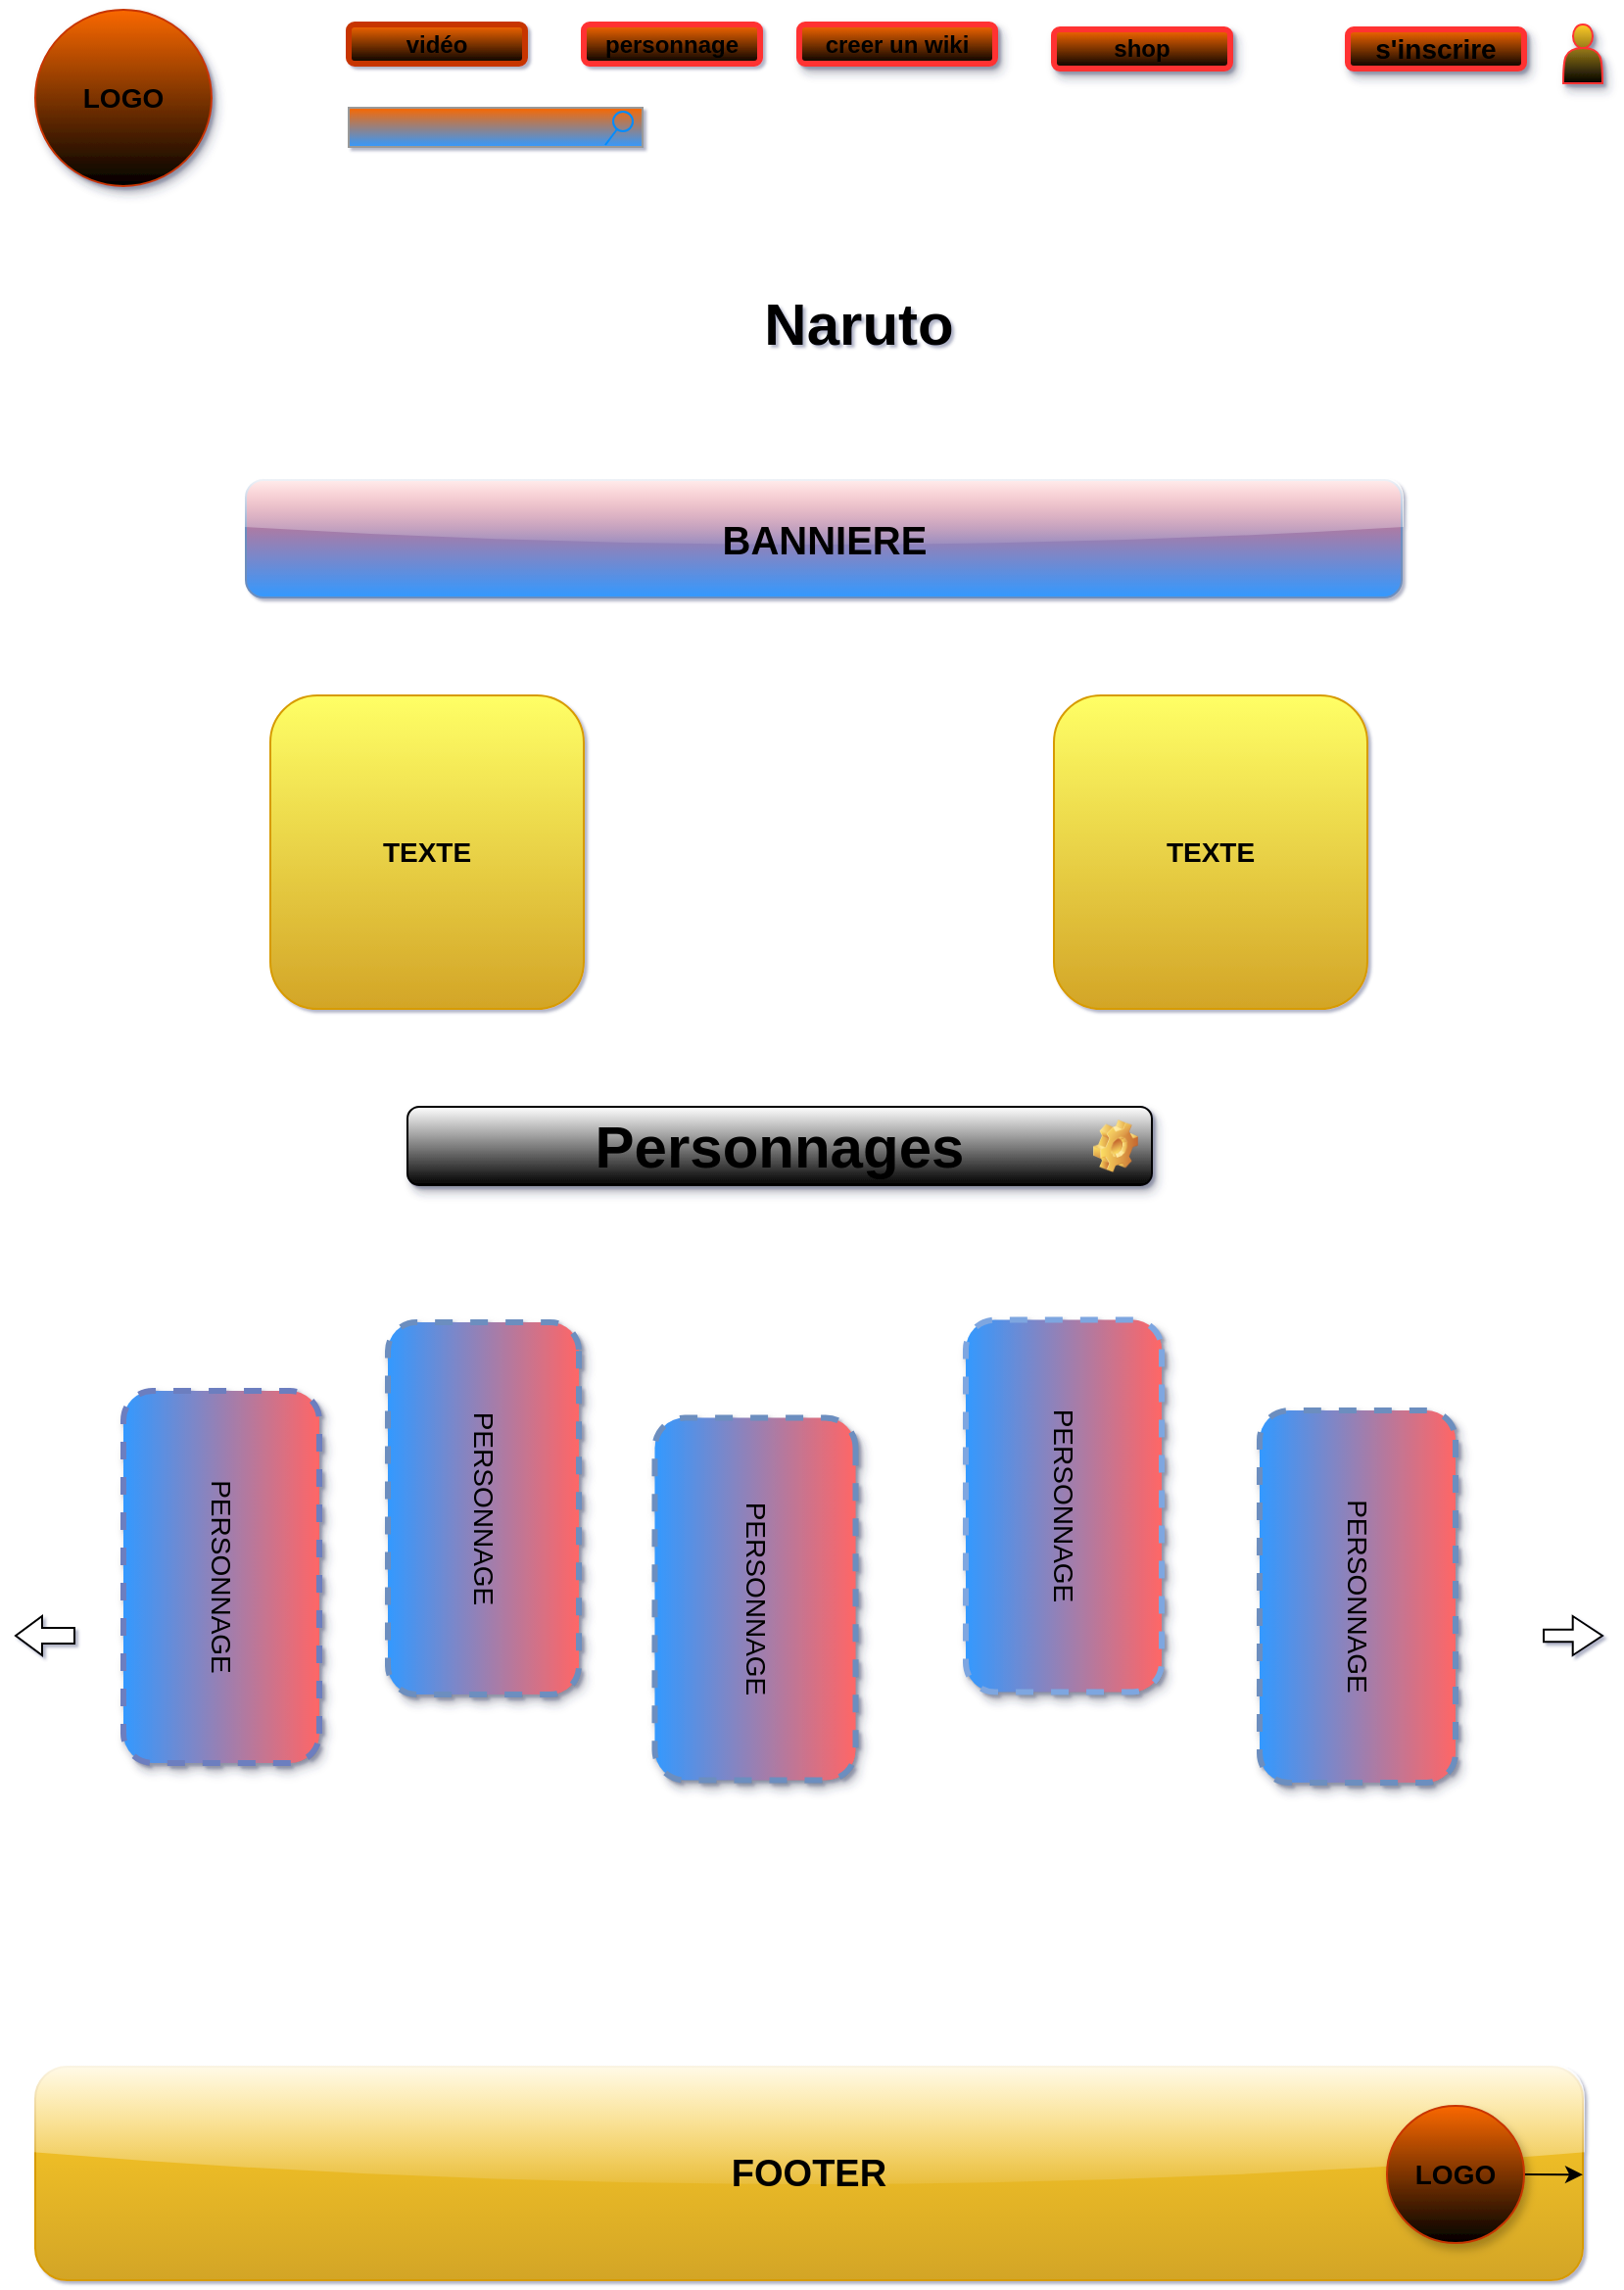 <mxfile>
    <diagram id="YUT_s7ujrJOv3HKdxeZd" name="Page-1">
        <mxGraphModel dx="1908" dy="464" grid="1" gridSize="10" guides="1" tooltips="1" connect="1" arrows="1" fold="1" page="1" pageScale="1" pageWidth="827" pageHeight="1169" background="none" math="0" shadow="1">
            <root>
                <mxCell id="0"/>
                <mxCell id="1" parent="0"/>
                <mxCell id="2" value="&lt;font style=&quot;font-size: 14px;&quot;&gt;&lt;b&gt;LOGO&lt;/b&gt;&lt;/font&gt;" style="ellipse;whiteSpace=wrap;html=1;aspect=fixed;fillColor=#fa6800;strokeColor=#C73500;shadow=1;fontColor=#000000;gradientColor=default;" parent="1" vertex="1">
                    <mxGeometry x="10" y="10" width="90" height="90" as="geometry"/>
                </mxCell>
                <mxCell id="4" value="vidéo" style="rounded=1;whiteSpace=wrap;html=1;fontStyle=1;fillColor=#fa6800;fontColor=#000000;strokeColor=#C73500;gradientColor=default;strokeWidth=3;" parent="1" vertex="1">
                    <mxGeometry x="170" y="17.5" width="90" height="20" as="geometry"/>
                </mxCell>
                <mxCell id="5" value="&lt;b&gt;personnage&lt;/b&gt;" style="rounded=1;whiteSpace=wrap;html=1;fillColor=#fa6800;fontColor=#000000;strokeColor=#FF3333;gradientColor=default;strokeWidth=3;" parent="1" vertex="1">
                    <mxGeometry x="290" y="17.5" width="90" height="20" as="geometry"/>
                </mxCell>
                <mxCell id="6" value="&lt;font style=&quot;font-size: 20px;&quot;&gt;BANNIERE&lt;br&gt;&lt;/font&gt;" style="rounded=1;whiteSpace=wrap;html=1;fontStyle=1;fillColor=#FF6666;strokeColor=#6c8ebf;gradientColor=#3399FF;glass=1;" parent="1" vertex="1">
                    <mxGeometry x="117.5" y="250" width="590" height="60" as="geometry"/>
                </mxCell>
                <mxCell id="7" value="&lt;div style=&quot;&quot;&gt;&lt;b style=&quot;font-size: 19px; background-color: initial;&quot;&gt;FOOTER&lt;/b&gt;&lt;/div&gt;" style="rounded=1;whiteSpace=wrap;html=1;fillColor=#ffcd28;strokeColor=#d79b00;gradientColor=#d3a527;shadow=0;glass=1;align=center;" parent="1" vertex="1">
                    <mxGeometry x="10" y="1060" width="790" height="109" as="geometry"/>
                </mxCell>
                <mxCell id="50" style="edgeStyle=none;html=1;" parent="1" source="8" target="7" edge="1">
                    <mxGeometry relative="1" as="geometry"/>
                </mxCell>
                <mxCell id="8" value="&lt;b&gt;&lt;font style=&quot;font-size: 14px;&quot;&gt;LOGO&lt;/font&gt;&lt;/b&gt;" style="ellipse;whiteSpace=wrap;html=1;aspect=fixed;fillColor=#fa6800;fontColor=#000000;strokeColor=#C73500;shadow=1;gradientColor=default;" parent="1" vertex="1">
                    <mxGeometry x="700" y="1080" width="70" height="70" as="geometry"/>
                </mxCell>
                <mxCell id="11" value="&lt;b&gt;TEXTE&lt;/b&gt;" style="whiteSpace=wrap;html=1;aspect=fixed;fontSize=14;fillColor=#FFFF66;gradientColor=#D3A527;strokeColor=#d79b00;rounded=1;" parent="1" vertex="1">
                    <mxGeometry x="130" y="360" width="160" height="160" as="geometry"/>
                </mxCell>
                <mxCell id="12" value="&lt;b&gt;TEXTE&lt;/b&gt;" style="whiteSpace=wrap;html=1;aspect=fixed;fontSize=14;fillColor=#FFFF66;gradientColor=#D3A527;strokeColor=#d79b00;rounded=1;" parent="1" vertex="1">
                    <mxGeometry x="530" y="360" width="160" height="160" as="geometry"/>
                </mxCell>
                <mxCell id="21" style="edgeStyle=none;html=1;entryX=1;entryY=0.5;entryDx=0;entryDy=0;entryPerimeter=0;fontSize=30;exitX=1;exitY=0.5;exitDx=0;exitDy=0;exitPerimeter=0;" parent="1" source="19" target="19" edge="1">
                    <mxGeometry relative="1" as="geometry"/>
                </mxCell>
                <mxCell id="13" value="&lt;p style=&quot;line-height: 120%;&quot;&gt;PERSONNAGE&lt;/p&gt;" style="rounded=1;whiteSpace=wrap;html=1;fontSize=14;rotation=90;shadow=1;fillColor=#FF6666;strokeColor=#6C7EBF;gradientColor=#3399FF;dashed=1;strokeWidth=3;flipH=0;direction=west;flipV=1;imageAspect=0;" parent="1" vertex="1">
                    <mxGeometry x="10" y="760" width="190" height="100" as="geometry"/>
                </mxCell>
                <mxCell id="14" value="PERSONNAGE" style="rounded=1;whiteSpace=wrap;html=1;fontSize=14;rotation=90;verticalAlign=middle;shadow=1;fillColor=#FF6666;gradientColor=#3399FF;strokeColor=#6c8ebf;dashed=1;strokeWidth=3;" parent="1" vertex="1">
                    <mxGeometry x="143.75" y="726.25" width="190" height="97.5" as="geometry"/>
                </mxCell>
                <mxCell id="15" value="PERSONNAGE" style="rounded=1;whiteSpace=wrap;html=1;fontSize=14;rotation=90;shadow=1;fillColor=#FF6666;gradientColor=#3399FF;strokeColor=#6c8ebf;dashed=1;strokeWidth=3;" parent="1" vertex="1">
                    <mxGeometry x="285" y="770" width="185" height="102.5" as="geometry"/>
                </mxCell>
                <mxCell id="16" value="PERSONNAGE" style="rounded=1;whiteSpace=wrap;html=1;fontSize=14;rotation=90;shadow=1;fillColor=#FF6666;gradientColor=#3399FF;strokeColor=#7EA6E0;labelBackgroundColor=none;labelBorderColor=none;glass=0;dashed=1;strokeWidth=3;" parent="1" vertex="1">
                    <mxGeometry x="440" y="723.75" width="190" height="100" as="geometry"/>
                </mxCell>
                <mxCell id="17" value="PERSONNAGE" style="rounded=1;whiteSpace=wrap;html=1;fontSize=14;rotation=90;shadow=1;fillColor=#FF6666;gradientColor=#3399FF;strokeColor=#6c8ebf;dashed=1;strokeWidth=3;" parent="1" vertex="1">
                    <mxGeometry x="590" y="770" width="190" height="100" as="geometry"/>
                </mxCell>
                <mxCell id="18" value="Naruto" style="text;html=1;fontSize=30;fontStyle=1;verticalAlign=middle;align=center;" parent="1" vertex="1">
                    <mxGeometry x="280" y="140" width="300" height="60" as="geometry"/>
                </mxCell>
                <mxCell id="19" value="" style="shape=singleArrow;direction=west;whiteSpace=wrap;html=1;fontSize=30;arrowWidth=0.399;arrowSize=0.45;" parent="1" vertex="1">
                    <mxGeometry y="830" width="30" height="20" as="geometry"/>
                </mxCell>
                <mxCell id="24" value="" style="shape=singleArrow;whiteSpace=wrap;html=1;fontSize=30;arrowWidth=0.316;arrowSize=0.505;" parent="1" vertex="1">
                    <mxGeometry x="780" y="830" width="30" height="20" as="geometry"/>
                </mxCell>
                <mxCell id="26" value="" style="shape=actor;whiteSpace=wrap;html=1;shadow=1;fontSize=30;fillColor=#ffcd28;gradientColor=default;strokeColor=#FF3333;" parent="1" vertex="1">
                    <mxGeometry x="790" y="17.5" width="20" height="30" as="geometry"/>
                </mxCell>
                <mxCell id="28" value="&lt;b&gt;Personnages&lt;/b&gt;" style="rounded=1;whiteSpace=wrap;html=1;shadow=1;fontSize=30;gradientColor=default;" parent="1" vertex="1">
                    <mxGeometry x="200" y="570" width="380" height="40" as="geometry"/>
                </mxCell>
                <mxCell id="29" value="" style="shape=image;html=1;verticalLabelPosition=bottom;verticalAlign=top;imageAspect=1;aspect=fixed;image=img/clipart/Gear_128x128.png;rounded=1;shadow=0;glass=1;fontSize=30;gradientColor=default;labelBackgroundColor=#FF6666;labelBorderColor=default;" parent="1" vertex="1">
                    <mxGeometry x="550" y="576.54" width="22.95" height="26.92" as="geometry"/>
                </mxCell>
                <mxCell id="39" value="creer un wiki" style="rounded=1;whiteSpace=wrap;html=1;shadow=1;glass=0;labelBackgroundColor=none;labelBorderColor=none;sketch=0;strokeColor=#FF3333;strokeWidth=3;fontSize=12;fillColor=#FA6800;fontColor=#000000;gradientColor=default;fontStyle=1" parent="1" vertex="1">
                    <mxGeometry x="400" y="17.5" width="100" height="20" as="geometry"/>
                </mxCell>
                <mxCell id="41" style="edgeStyle=none;html=1;exitX=0.5;exitY=0;exitDx=0;exitDy=0;fontSize=14;fontColor=#000000;" parent="1" source="40" edge="1">
                    <mxGeometry relative="1" as="geometry">
                        <mxPoint x="710" y="40" as="targetPoint"/>
                    </mxGeometry>
                </mxCell>
                <mxCell id="40" value="s'inscrire" style="rounded=1;whiteSpace=wrap;html=1;shadow=1;glass=0;labelBackgroundColor=none;labelBorderColor=none;sketch=0;strokeColor=#FF3333;strokeWidth=3;fontSize=14;fillColor=#FA6800;gradientColor=default;fontStyle=1;fontColor=#000000;" parent="1" vertex="1">
                    <mxGeometry x="680" y="20" width="90" height="20" as="geometry"/>
                </mxCell>
                <mxCell id="42" value="shop" style="whiteSpace=wrap;html=1;fontSize=12;fillColor=#FA6800;strokeColor=#FF3333;fontColor=#000000;rounded=1;shadow=1;glass=0;labelBackgroundColor=none;labelBorderColor=none;sketch=0;strokeWidth=3;gradientColor=default;fontStyle=1;" parent="1" vertex="1">
                    <mxGeometry x="530" y="20" width="90" height="20" as="geometry"/>
                </mxCell>
                <mxCell id="49" value="" style="strokeWidth=1;shadow=0;dashed=0;align=center;html=1;shape=mxgraph.mockup.forms.searchBox;strokeColor=#999999;mainText=;strokeColor2=#008cff;fontColor=#666666;fontSize=17;align=left;spacingLeft=3;rounded=1;glass=0;labelBackgroundColor=default;labelBorderColor=none;sketch=0;fillColor=#FA6800;gradientColor=#3399FF;" parent="1" vertex="1">
                    <mxGeometry x="170" y="60" width="150" height="20" as="geometry"/>
                </mxCell>
            </root>
        </mxGraphModel>
    </diagram>
    <diagram id="t8V1XUjkvc39MwM4V1nI" name="Page-2">
        <mxGraphModel dx="1081" dy="464" grid="1" gridSize="10" guides="1" tooltips="1" connect="1" arrows="1" fold="1" page="1" pageScale="1" pageWidth="827" pageHeight="1169" math="0" shadow="0">
            <root>
                <mxCell id="0"/>
                <mxCell id="1" parent="0"/>
                <mxCell id="emCws6qSijxj3bp87AuJ-1" value="&lt;font style=&quot;font-size: 14px;&quot;&gt;&lt;b&gt;LOGO&lt;/b&gt;&lt;/font&gt;" style="ellipse;whiteSpace=wrap;html=1;aspect=fixed;fillColor=#fa6800;strokeColor=#C73500;shadow=1;fontColor=#000000;gradientColor=default;" parent="1" vertex="1">
                    <mxGeometry x="20" y="10" width="100" height="100" as="geometry"/>
                </mxCell>
                <mxCell id="0qBHKrz01eXBWD-_i-Vw-1" value="&lt;b&gt;personnage&lt;/b&gt;" style="rounded=1;whiteSpace=wrap;html=1;fillColor=#fa6800;fontColor=#000000;strokeColor=#FF3333;gradientColor=default;strokeWidth=3;" parent="1" vertex="1">
                    <mxGeometry x="180" y="20" width="90" height="20" as="geometry"/>
                </mxCell>
                <mxCell id="l2ORwovyv8bdw-nrd6Qw-1" value="creer un wiki" style="rounded=1;whiteSpace=wrap;html=1;shadow=1;glass=0;labelBackgroundColor=none;labelBorderColor=none;sketch=0;strokeColor=#FF3333;strokeWidth=3;fontSize=14;fillColor=#FA6800;fontColor=#000000;gradientColor=default;fontStyle=1" parent="1" vertex="1">
                    <mxGeometry x="330" y="20" width="100" height="20" as="geometry"/>
                </mxCell>
                <mxCell id="KPOgGGw1RJxbc1qGQjFr-1" value="shop" style="whiteSpace=wrap;html=1;fontSize=14;fillColor=#FA6800;strokeColor=#FF3333;fontColor=#000000;rounded=1;shadow=1;glass=0;labelBackgroundColor=none;labelBorderColor=none;sketch=0;strokeWidth=3;gradientColor=default;fontStyle=1;" parent="1" vertex="1">
                    <mxGeometry x="480" y="20" width="90" height="20" as="geometry"/>
                </mxCell>
                <mxCell id="N6uxjqlUYIh5KC3Z_ZWI-1" value="s'inscrire" style="rounded=1;whiteSpace=wrap;html=1;shadow=1;glass=0;labelBackgroundColor=none;labelBorderColor=none;sketch=0;strokeColor=#FF3333;strokeWidth=3;fontSize=14;fillColor=#FA6800;gradientColor=default;fontStyle=1;fontColor=#000000;" parent="1" vertex="1">
                    <mxGeometry x="680" y="20" width="90" height="20" as="geometry"/>
                </mxCell>
                <mxCell id="FFrepByyzezydhPrb0vj-1" value="" style="shape=actor;whiteSpace=wrap;html=1;shadow=1;fontSize=30;fillColor=#ffcd28;gradientColor=default;strokeColor=#FF3333;" parent="1" vertex="1">
                    <mxGeometry x="800" y="15" width="20" height="30" as="geometry"/>
                </mxCell>
                <mxCell id="mqw6WBDj-yR8s3xBfGx0-1" value="" style="strokeWidth=1;shadow=0;dashed=0;align=center;html=1;shape=mxgraph.mockup.forms.searchBox;strokeColor=#999999;mainText=;strokeColor2=#008cff;fontColor=#666666;fontSize=17;align=left;spacingLeft=3;rounded=1;glass=0;labelBackgroundColor=default;labelBorderColor=none;sketch=0;fillColor=#FA6800;gradientColor=#3399FF;" parent="1" vertex="1">
                    <mxGeometry x="180" y="60" width="150" height="20" as="geometry"/>
                </mxCell>
                <mxCell id="D87cv_6E4kPiLL2oUB1Q-1" value="Vidéos" style="text;html=1;fontSize=30;fontStyle=1;verticalAlign=middle;align=center;" parent="1" vertex="1">
                    <mxGeometry x="280" y="120" width="300" height="60" as="geometry"/>
                </mxCell>
                <mxCell id="VFeMSWFF2VKr2H0dH0a_-1" value="&lt;div style=&quot;&quot;&gt;&lt;b style=&quot;font-size: 19px; background-color: initial;&quot;&gt;FOOTER&lt;/b&gt;&lt;/div&gt;" style="rounded=1;whiteSpace=wrap;html=1;fillColor=#ffcd28;strokeColor=#d79b00;gradientColor=#d3a527;shadow=0;glass=1;align=center;" parent="1" vertex="1">
                    <mxGeometry x="20" y="1040" width="800" height="129" as="geometry"/>
                </mxCell>
                <mxCell id="5mpOr6UJCFV6SyByS3IB-1" value="&lt;b&gt;&lt;font style=&quot;font-size: 14px;&quot;&gt;LOGO&lt;/font&gt;&lt;/b&gt;" style="ellipse;whiteSpace=wrap;html=1;aspect=fixed;fillColor=#fa6800;fontColor=#000000;strokeColor=#C73500;shadow=1;gradientColor=default;" parent="1" vertex="1">
                    <mxGeometry x="740" y="1080" width="70" height="70" as="geometry"/>
                </mxCell>
                <mxCell id="dAvVVGZJhjn-NE-FV8gR-1" value="vidéo" style="rounded=1;whiteSpace=wrap;html=1;shadow=1;glass=0;labelBackgroundColor=none;labelBorderColor=none;sketch=0;strokeColor=#6C7EBF;strokeWidth=3;fontSize=14;fontColor=#000000;fillColor=#FFFF66;gradientColor=#3399FF;" parent="1" vertex="1">
                    <mxGeometry x="80" y="280" width="160" height="70" as="geometry"/>
                </mxCell>
                <mxCell id="dAvVVGZJhjn-NE-FV8gR-10" value="vidéo" style="rounded=1;whiteSpace=wrap;html=1;shadow=1;glass=0;labelBackgroundColor=none;labelBorderColor=none;sketch=0;strokeColor=#6C7EBF;strokeWidth=3;fontSize=14;fontColor=#000000;fillColor=#FFFF66;gradientColor=#3399FF;" parent="1" vertex="1">
                    <mxGeometry x="340" y="280" width="160" height="70" as="geometry"/>
                </mxCell>
                <mxCell id="dAvVVGZJhjn-NE-FV8gR-11" value="vidéo" style="rounded=1;whiteSpace=wrap;html=1;shadow=1;glass=0;labelBackgroundColor=none;labelBorderColor=none;sketch=0;strokeColor=#6C7EBF;strokeWidth=3;fontSize=14;fontColor=#000000;fillColor=#FFFF66;gradientColor=#3399FF;" parent="1" vertex="1">
                    <mxGeometry x="590" y="280" width="160" height="70" as="geometry"/>
                </mxCell>
                <mxCell id="dAvVVGZJhjn-NE-FV8gR-12" value="vidéo" style="rounded=1;whiteSpace=wrap;html=1;shadow=1;glass=0;labelBackgroundColor=none;labelBorderColor=none;sketch=0;strokeColor=#6C7EBF;strokeWidth=3;fontSize=14;fontColor=#000000;fillColor=#FFFF66;gradientColor=#3399FF;" parent="1" vertex="1">
                    <mxGeometry x="80" y="460" width="160" height="70" as="geometry"/>
                </mxCell>
                <mxCell id="dAvVVGZJhjn-NE-FV8gR-13" value="vidéo" style="rounded=1;whiteSpace=wrap;html=1;shadow=1;glass=0;labelBackgroundColor=none;labelBorderColor=none;sketch=0;strokeColor=#6C7EBF;strokeWidth=3;fontSize=14;fontColor=#000000;fillColor=#FFFF66;gradientColor=#3399FF;" parent="1" vertex="1">
                    <mxGeometry x="350" y="460" width="160" height="70" as="geometry"/>
                </mxCell>
                <mxCell id="dAvVVGZJhjn-NE-FV8gR-14" value="vidéo" style="rounded=1;whiteSpace=wrap;html=1;shadow=1;glass=0;labelBackgroundColor=none;labelBorderColor=none;sketch=0;strokeColor=#6C7EBF;strokeWidth=3;fontSize=14;fontColor=#000000;fillColor=#FFFF66;gradientColor=#3399FF;" parent="1" vertex="1">
                    <mxGeometry x="590" y="460" width="160" height="70" as="geometry"/>
                </mxCell>
                <mxCell id="dAvVVGZJhjn-NE-FV8gR-15" value="vidéo" style="rounded=1;whiteSpace=wrap;html=1;shadow=1;glass=0;labelBackgroundColor=none;labelBorderColor=none;sketch=0;strokeColor=#6C7EBF;strokeWidth=3;fontSize=14;fontColor=#000000;fillColor=#FFFF66;gradientColor=#3399FF;" parent="1" vertex="1">
                    <mxGeometry x="80" y="630" width="160" height="70" as="geometry"/>
                </mxCell>
                <mxCell id="dAvVVGZJhjn-NE-FV8gR-16" value="vidéo" style="rounded=1;whiteSpace=wrap;html=1;shadow=1;glass=0;labelBackgroundColor=none;labelBorderColor=none;sketch=0;strokeColor=#6C7EBF;strokeWidth=3;fontSize=14;fontColor=#000000;fillColor=#FFFF66;gradientColor=#3399FF;" parent="1" vertex="1">
                    <mxGeometry x="340" y="630" width="160" height="70" as="geometry"/>
                </mxCell>
                <mxCell id="dAvVVGZJhjn-NE-FV8gR-17" value="vidéo" style="rounded=1;whiteSpace=wrap;html=1;shadow=1;glass=0;labelBackgroundColor=none;labelBorderColor=none;sketch=0;strokeColor=#6C7EBF;strokeWidth=3;fontSize=14;fontColor=#000000;fillColor=#FFFF66;gradientColor=#3399FF;" parent="1" vertex="1">
                    <mxGeometry x="590" y="630" width="160" height="70" as="geometry"/>
                </mxCell>
                <mxCell id="ubYsrAvkgrjidyL9QlyW-1" value="TEXTE" style="rounded=1;whiteSpace=wrap;html=1;shadow=1;glass=0;labelBackgroundColor=none;labelBorderColor=none;sketch=0;strokeColor=#6C7EBF;strokeWidth=3;fontSize=16;fontColor=#000000;fillColor=#FFFF66;gradientColor=#F0F0F0;" parent="1" vertex="1">
                    <mxGeometry x="180" y="860" width="460" height="80" as="geometry"/>
                </mxCell>
            </root>
        </mxGraphModel>
    </diagram>
    <diagram id="wrUiviP3lnKhbfWm0edT" name="Page-3">
        <mxGraphModel dx="1081" dy="464" grid="1" gridSize="10" guides="1" tooltips="1" connect="1" arrows="1" fold="1" page="1" pageScale="1" pageWidth="827" pageHeight="1169" math="0" shadow="0">
            <root>
                <mxCell id="0"/>
                <mxCell id="1" parent="0"/>
                <mxCell id="mNpcMiLD_wIxPYkmXypt-1" value="&lt;b&gt;&lt;font style=&quot;font-size: 14px;&quot;&gt;LOGO&lt;/font&gt;&lt;/b&gt;" style="ellipse;whiteSpace=wrap;html=1;aspect=fixed;fillColor=#fa6800;fontColor=#000000;strokeColor=#C73500;shadow=1;gradientColor=default;" parent="1" vertex="1">
                    <mxGeometry x="10" y="10" width="80" height="80" as="geometry"/>
                </mxCell>
                <mxCell id="ylmWm-S3hDzhWKcPVPWf-1" value="&lt;div style=&quot;&quot;&gt;&lt;b style=&quot;font-size: 19px; background-color: initial;&quot;&gt;FOOTER&lt;/b&gt;&lt;/div&gt;" style="rounded=1;whiteSpace=wrap;html=1;fillColor=#ffcd28;strokeColor=#d79b00;gradientColor=#d3a527;shadow=0;glass=1;align=center;" parent="1" vertex="1">
                    <mxGeometry y="1020" width="820" height="149" as="geometry"/>
                </mxCell>
                <mxCell id="2iPPofg-bhi5IMJcmlNR-1" value="&lt;b&gt;&lt;font style=&quot;font-size: 14px;&quot;&gt;LOGO&lt;/font&gt;&lt;/b&gt;" style="ellipse;whiteSpace=wrap;html=1;aspect=fixed;fillColor=#fa6800;fontColor=#000000;strokeColor=#C73500;shadow=1;gradientColor=default;" parent="1" vertex="1">
                    <mxGeometry x="750" y="1090" width="70" height="70" as="geometry"/>
                </mxCell>
                <mxCell id="eGkkXsQKj11jVLS1namp-1" value="vidéos" style="rounded=1;whiteSpace=wrap;html=1;fontStyle=1;fillColor=#fa6800;fontColor=#000000;strokeColor=#C73500;gradientColor=default;strokeWidth=3;" parent="1" vertex="1">
                    <mxGeometry x="170" y="20" width="90" height="20" as="geometry"/>
                </mxCell>
                <mxCell id="3Yn99GRlRamSdVd2df5C-1" value="creer un wiki" style="rounded=1;whiteSpace=wrap;html=1;shadow=1;glass=0;labelBackgroundColor=none;labelBorderColor=none;sketch=0;strokeColor=#FF3333;strokeWidth=3;fontSize=14;fillColor=#FA6800;fontColor=#000000;gradientColor=default;fontStyle=1" parent="1" vertex="1">
                    <mxGeometry x="310" y="20" width="100" height="20" as="geometry"/>
                </mxCell>
                <mxCell id="uFRCXQny2_XFgkEGdzQ4-1" value="shop" style="whiteSpace=wrap;html=1;fontSize=14;fillColor=#FA6800;strokeColor=#FF3333;fontColor=#000000;rounded=1;shadow=1;glass=0;labelBackgroundColor=none;labelBorderColor=none;sketch=0;strokeWidth=3;gradientColor=default;fontStyle=1;" parent="1" vertex="1">
                    <mxGeometry x="460" y="20" width="90" height="20" as="geometry"/>
                </mxCell>
                <mxCell id="ZK-7itS1ty_KYAhe13Tx-1" value="s'inscrire" style="rounded=1;whiteSpace=wrap;html=1;shadow=1;glass=0;labelBackgroundColor=none;labelBorderColor=none;sketch=0;strokeColor=#FF3333;strokeWidth=3;fontSize=14;fillColor=#FA6800;gradientColor=default;fontStyle=1;fontColor=#000000;" parent="1" vertex="1">
                    <mxGeometry x="670" y="20" width="90" height="20" as="geometry"/>
                </mxCell>
                <mxCell id="el-DdQmtqZHQukaouKoR-1" value="" style="shape=actor;whiteSpace=wrap;html=1;shadow=1;fontSize=30;fillColor=#ffcd28;gradientColor=default;strokeColor=#FF3333;" parent="1" vertex="1">
                    <mxGeometry x="790" y="15" width="20" height="30" as="geometry"/>
                </mxCell>
                <mxCell id="5Xzadpm3zxBoR4Eonc2A-1" value="" style="strokeWidth=1;shadow=0;dashed=0;align=center;html=1;shape=mxgraph.mockup.forms.searchBox;strokeColor=#999999;mainText=;strokeColor2=#008cff;fontColor=#666666;fontSize=17;align=left;spacingLeft=3;rounded=1;glass=0;labelBackgroundColor=default;labelBorderColor=none;sketch=0;fillColor=#FA6800;gradientColor=#3399FF;" parent="1" vertex="1">
                    <mxGeometry x="170" y="60" width="150" height="20" as="geometry"/>
                </mxCell>
                <mxCell id="-sYcX4PB_eMJiCF8L0Y7-1" value="PERSONNAGES" style="text;html=1;fontSize=36;fontStyle=1;verticalAlign=middle;align=center;" parent="1" vertex="1">
                    <mxGeometry x="230" y="140" width="300" height="60" as="geometry"/>
                </mxCell>
                <mxCell id="oHu_nuqhFCPDyi_ZDhKG-19" value="" style="edgeStyle=none;html=1;fontSize=36;fontColor=#000000;" parent="1" source="oHu_nuqhFCPDyi_ZDhKG-1" target="oHu_nuqhFCPDyi_ZDhKG-18" edge="1">
                    <mxGeometry relative="1" as="geometry"/>
                </mxCell>
                <mxCell id="oHu_nuqhFCPDyi_ZDhKG-1" value="&lt;p style=&quot;line-height: 120%;&quot;&gt;PERSONNAGE&lt;/p&gt;" style="rounded=1;whiteSpace=wrap;html=1;fontSize=14;rotation=90;shadow=1;fillColor=#FF6666;strokeColor=#6C7EBF;gradientColor=#3399FF;dashed=1;strokeWidth=3;flipH=0;direction=west;flipV=1;imageAspect=0;" parent="1" vertex="1">
                    <mxGeometry x="89" y="340" width="240" height="120" as="geometry"/>
                </mxCell>
                <mxCell id="oHu_nuqhFCPDyi_ZDhKG-17" value="" style="edgeStyle=none;html=1;fontSize=36;fontColor=#000000;" parent="1" source="oHu_nuqhFCPDyi_ZDhKG-2" target="oHu_nuqhFCPDyi_ZDhKG-16" edge="1">
                    <mxGeometry relative="1" as="geometry"/>
                </mxCell>
                <mxCell id="oHu_nuqhFCPDyi_ZDhKG-2" value="&lt;p style=&quot;line-height: 120%;&quot;&gt;PERSONNAGE&lt;/p&gt;" style="rounded=1;whiteSpace=wrap;html=1;fontSize=14;rotation=90;shadow=1;fillColor=#FF6666;strokeColor=#6C7EBF;gradientColor=#3399FF;dashed=1;strokeWidth=3;flipH=0;direction=west;flipV=1;imageAspect=0;" parent="1" vertex="1">
                    <mxGeometry x="499" y="340" width="240" height="120" as="geometry"/>
                </mxCell>
                <mxCell id="oHu_nuqhFCPDyi_ZDhKG-6" value="" style="edgeStyle=none;html=1;fontSize=36;fontColor=#000000;" parent="1" source="oHu_nuqhFCPDyi_ZDhKG-3" target="oHu_nuqhFCPDyi_ZDhKG-5" edge="1">
                    <mxGeometry relative="1" as="geometry"/>
                </mxCell>
                <mxCell id="oHu_nuqhFCPDyi_ZDhKG-3" value="&lt;p style=&quot;line-height: 120%;&quot;&gt;PERSONNAGE&lt;/p&gt;" style="rounded=1;whiteSpace=wrap;html=1;fontSize=14;rotation=90;shadow=1;fillColor=#FF6666;strokeColor=#6C7EBF;gradientColor=#3399FF;dashed=1;strokeWidth=3;flipH=0;direction=west;flipV=1;imageAspect=0;" parent="1" vertex="1">
                    <mxGeometry x="89" y="700" width="240" height="120" as="geometry"/>
                </mxCell>
                <mxCell id="oHu_nuqhFCPDyi_ZDhKG-15" value="" style="edgeStyle=none;html=1;fontSize=36;fontColor=#000000;" parent="1" source="oHu_nuqhFCPDyi_ZDhKG-4" target="oHu_nuqhFCPDyi_ZDhKG-14" edge="1">
                    <mxGeometry relative="1" as="geometry"/>
                </mxCell>
                <mxCell id="oHu_nuqhFCPDyi_ZDhKG-4" value="&lt;p style=&quot;line-height: 120%;&quot;&gt;PERSONNAGE&lt;/p&gt;" style="rounded=1;whiteSpace=wrap;html=1;fontSize=14;rotation=90;shadow=1;fillColor=#FF6666;strokeColor=#6C7EBF;gradientColor=#3399FF;dashed=1;strokeWidth=3;flipH=0;direction=west;flipV=1;imageAspect=0;" parent="1" vertex="1">
                    <mxGeometry x="499" y="700" width="240" height="120" as="geometry"/>
                </mxCell>
                <mxCell id="oHu_nuqhFCPDyi_ZDhKG-5" value="descriptif&amp;nbsp;" style="whiteSpace=wrap;html=1;fontSize=14;fillColor=#FF6666;strokeColor=#6C7EBF;rounded=1;shadow=1;gradientColor=#3399FF;dashed=1;strokeWidth=3;" parent="1" vertex="1">
                    <mxGeometry x="149" y="900" width="120" height="60" as="geometry"/>
                </mxCell>
                <mxCell id="oHu_nuqhFCPDyi_ZDhKG-14" value="descriptif" style="whiteSpace=wrap;html=1;fontSize=14;fillColor=#FF6666;strokeColor=#6C7EBF;rounded=1;shadow=1;gradientColor=#3399FF;dashed=1;strokeWidth=3;" parent="1" vertex="1">
                    <mxGeometry x="559" y="900" width="120" height="60" as="geometry"/>
                </mxCell>
                <mxCell id="oHu_nuqhFCPDyi_ZDhKG-16" value="descriptif" style="whiteSpace=wrap;html=1;fontSize=14;fillColor=#FF6666;strokeColor=#6C7EBF;rounded=1;shadow=1;gradientColor=#3399FF;dashed=1;strokeWidth=3;" parent="1" vertex="1">
                    <mxGeometry x="559" y="550" width="120" height="60" as="geometry"/>
                </mxCell>
                <mxCell id="oHu_nuqhFCPDyi_ZDhKG-18" value="descriptif" style="whiteSpace=wrap;html=1;fontSize=14;fillColor=#FF6666;strokeColor=#6C7EBF;rounded=1;shadow=1;gradientColor=#3399FF;dashed=1;strokeWidth=3;" parent="1" vertex="1">
                    <mxGeometry x="149" y="560" width="120" height="60" as="geometry"/>
                </mxCell>
                <mxCell id="bc65jwXES3e3Kg_Vdt9x-1" value="" style="shape=singleArrow;direction=west;whiteSpace=wrap;html=1;fontSize=30;arrowWidth=0.399;arrowSize=0.45;" parent="1" vertex="1">
                    <mxGeometry x="20" y="560" width="30" height="20" as="geometry"/>
                </mxCell>
                <mxCell id="8uXt4zALPwDvcF-EBD8L-1" value="" style="shape=singleArrow;whiteSpace=wrap;html=1;fontSize=30;arrowWidth=0.316;arrowSize=0.505;" parent="1" vertex="1">
                    <mxGeometry x="790" y="565" width="30" height="20" as="geometry"/>
                </mxCell>
            </root>
        </mxGraphModel>
    </diagram>
    <diagram id="qMbWik1ezPM2HLA2lZ70" name="Page-4">
        <mxGraphModel dx="1081" dy="464" grid="1" gridSize="10" guides="1" tooltips="1" connect="1" arrows="1" fold="1" page="1" pageScale="1" pageWidth="827" pageHeight="1169" math="0" shadow="0">
            <root>
                <mxCell id="0"/>
                <mxCell id="1" parent="0"/>
                <mxCell id="th5Ddw6EgzMGTl-mA93I-1" value="&lt;b&gt;&lt;font style=&quot;font-size: 14px;&quot;&gt;LOGO&lt;/font&gt;&lt;/b&gt;" style="ellipse;whiteSpace=wrap;html=1;aspect=fixed;fillColor=#fa6800;fontColor=#000000;strokeColor=#C73500;shadow=1;gradientColor=default;" parent="1" vertex="1">
                    <mxGeometry x="20" y="10" width="90" height="90" as="geometry"/>
                </mxCell>
                <mxCell id="vRWvR08-T6FumdI2oQ0y-1" value="vidéos" style="rounded=1;whiteSpace=wrap;html=1;fontStyle=1;fillColor=#fa6800;fontColor=#000000;strokeColor=#C73500;gradientColor=default;strokeWidth=3;" parent="1" vertex="1">
                    <mxGeometry x="170" y="30" width="90" height="20" as="geometry"/>
                </mxCell>
                <mxCell id="Tx-IWipKNwvK8D0KB16H-1" value="personnages" style="rounded=1;whiteSpace=wrap;html=1;shadow=1;glass=0;labelBackgroundColor=none;labelBorderColor=none;sketch=0;strokeColor=#FF3333;strokeWidth=3;fontSize=12;fillColor=#FA6800;fontColor=#000000;gradientColor=default;fontStyle=1" parent="1" vertex="1">
                    <mxGeometry x="330" y="30" width="100" height="20" as="geometry"/>
                </mxCell>
                <mxCell id="U1X7RrcNp1iW8OHnhmpq-1" value="shop" style="whiteSpace=wrap;html=1;fontSize=14;fillColor=#FA6800;strokeColor=#FF3333;fontColor=#000000;rounded=1;shadow=1;glass=0;labelBackgroundColor=none;labelBorderColor=none;sketch=0;strokeWidth=3;gradientColor=default;fontStyle=1;" parent="1" vertex="1">
                    <mxGeometry x="490" y="30" width="90" height="20" as="geometry"/>
                </mxCell>
                <mxCell id="-Ypc6_eWgJmPCKf_7mO3-1" value="s'inscrire" style="rounded=1;whiteSpace=wrap;html=1;shadow=1;glass=0;labelBackgroundColor=none;labelBorderColor=none;sketch=0;strokeColor=#FF3333;strokeWidth=3;fontSize=14;fillColor=#FA6800;gradientColor=default;fontStyle=1;fontColor=#000000;" parent="1" vertex="1">
                    <mxGeometry x="660" y="30" width="90" height="20" as="geometry"/>
                </mxCell>
                <mxCell id="FDxO1Ddm2xJ5wCPYNlss-1" value="" style="shape=actor;whiteSpace=wrap;html=1;shadow=1;fontSize=30;fillColor=#ffcd28;gradientColor=default;strokeColor=#FF3333;" parent="1" vertex="1">
                    <mxGeometry x="790" y="20" width="20" height="30" as="geometry"/>
                </mxCell>
                <mxCell id="ujdWEpaB9kEPbGLHi5JT-1" value="" style="strokeWidth=1;shadow=0;dashed=0;align=center;html=1;shape=mxgraph.mockup.forms.searchBox;strokeColor=#999999;mainText=;strokeColor2=#008cff;fontColor=#666666;fontSize=17;align=left;spacingLeft=3;rounded=1;glass=0;labelBackgroundColor=default;labelBorderColor=none;sketch=0;fillColor=#FA6800;gradientColor=#3399FF;" parent="1" vertex="1">
                    <mxGeometry x="170" y="70" width="150" height="20" as="geometry"/>
                </mxCell>
                <mxCell id="ExawqvMS_pnunRkVLKpc-1" value="CREER UN WIKI" style="text;html=1;fontSize=36;fontStyle=1;verticalAlign=middle;align=center;" parent="1" vertex="1">
                    <mxGeometry x="264" y="160" width="300" height="60" as="geometry"/>
                </mxCell>
                <mxCell id="kL8Ac1JrmKTyNEv91xMo-2" value="USERNAME" style="shape=ext;double=1;rounded=0;whiteSpace=wrap;html=1;shadow=1;glass=0;labelBackgroundColor=none;labelBorderColor=none;sketch=0;strokeColor=#6C7EBF;strokeWidth=3;fontSize=12;fontColor=#000000;fillColor=#000000;gradientColor=#F0F0F0;" parent="1" vertex="1">
                    <mxGeometry x="40" y="440" width="240" height="40" as="geometry"/>
                </mxCell>
                <mxCell id="kL8Ac1JrmKTyNEv91xMo-3" value="" style="sketch=0;pointerEvents=1;shadow=0;dashed=0;html=1;strokeColor=none;fillColor=#333333;labelPosition=center;verticalLabelPosition=bottom;verticalAlign=top;outlineConnect=0;align=center;shape=mxgraph.office.users.mail_user;rounded=1;glass=0;labelBackgroundColor=none;labelBorderColor=none;strokeWidth=3;fontSize=12;fontColor=#000000;gradientColor=default;" parent="1" vertex="1">
                    <mxGeometry x="350" y="460" width="148" height="160" as="geometry"/>
                </mxCell>
                <mxCell id="kL8Ac1JrmKTyNEv91xMo-5" value="NAME COMMUNITY.WIKI" style="shape=ext;double=1;rounded=0;whiteSpace=wrap;html=1;shadow=1;glass=0;labelBackgroundColor=none;labelBorderColor=none;sketch=0;strokeColor=#6C7EBF;strokeWidth=3;fontSize=12;fontColor=#000000;fillColor=#333333;gradientColor=default;" parent="1" vertex="1">
                    <mxGeometry x="270" y="280" width="246" height="40" as="geometry"/>
                </mxCell>
                <mxCell id="kL8Ac1JrmKTyNEv91xMo-6" value="LANGUAGE" style="shape=ext;double=1;rounded=0;whiteSpace=wrap;html=1;shadow=1;glass=0;labelBackgroundColor=none;labelBorderColor=none;sketch=0;strokeColor=#6C7EBF;strokeWidth=3;fontSize=12;fontColor=#000000;fillColor=#333333;gradientColor=default;" parent="1" vertex="1">
                    <mxGeometry x="544" y="660" width="246" height="40" as="geometry"/>
                </mxCell>
                <mxCell id="HgsEmEaJ8haOP8-wrZb5-1" value="&lt;div style=&quot;&quot;&gt;&lt;b style=&quot;font-size: 19px; background-color: initial;&quot;&gt;FOOTER&lt;/b&gt;&lt;/div&gt;" style="rounded=1;whiteSpace=wrap;html=1;fillColor=#ffcd28;strokeColor=#d79b00;gradientColor=#d3a527;shadow=0;glass=1;align=center;" parent="1" vertex="1">
                    <mxGeometry x="10" y="1040" width="810" height="129" as="geometry"/>
                </mxCell>
                <mxCell id="ya_YJSacH4scF2rIKmzI-1" value="&lt;b&gt;&lt;font style=&quot;font-size: 14px;&quot;&gt;LOGO&lt;/font&gt;&lt;/b&gt;" style="ellipse;whiteSpace=wrap;html=1;aspect=fixed;fillColor=#fa6800;fontColor=#000000;strokeColor=#C73500;shadow=1;gradientColor=default;" parent="1" vertex="1">
                    <mxGeometry x="750" y="1090" width="70" height="70" as="geometry"/>
                </mxCell>
                <mxCell id="ya_YJSacH4scF2rIKmzI-5" value="" style="points=[[0.145,0.145,0],[0.5,0,0],[0.855,0.145,0],[1,0.5,0],[0.855,0.855,0],[0.5,1,0],[0.145,0.855,0],[0,0.5,0]];shape=mxgraph.bpmn.event;html=1;verticalLabelPosition=bottom;labelBackgroundColor=#ffffff;verticalAlign=top;align=center;perimeter=ellipsePerimeter;outlineConnect=0;aspect=fixed;outline=boundInt;symbol=cancel;rounded=1;shadow=1;glass=0;labelBorderColor=none;sketch=0;strokeColor=#6C7EBF;strokeWidth=3;fontSize=12;fontColor=#000000;fillColor=#333333;gradientColor=default;" parent="1" vertex="1">
                    <mxGeometry x="720" y="930" width="55" height="55" as="geometry"/>
                </mxCell>
                <mxCell id="ya_YJSacH4scF2rIKmzI-6" value="" style="verticalLabelPosition=bottom;verticalAlign=top;html=1;shape=mxgraph.basic.tick;rounded=1;shadow=1;glass=0;labelBackgroundColor=none;labelBorderColor=none;sketch=0;strokeColor=#6C7EBF;strokeWidth=3;fontSize=12;fontColor=#000000;fillColor=#333333;gradientColor=default;" parent="1" vertex="1">
                    <mxGeometry x="80" y="910" width="60" height="75" as="geometry"/>
                </mxCell>
            </root>
        </mxGraphModel>
    </diagram>
    <diagram id="3GutV4k-yOgzlHW8Le08" name="Page-5">
        <mxGraphModel dx="1081" dy="464" grid="1" gridSize="10" guides="1" tooltips="1" connect="1" arrows="1" fold="1" page="1" pageScale="1" pageWidth="827" pageHeight="1169" math="0" shadow="0">
            <root>
                <mxCell id="0"/>
                <mxCell id="1" parent="0"/>
                <mxCell id="yWndour5MbBvv2n297j2-1" value="&lt;b&gt;&lt;font style=&quot;font-size: 14px;&quot;&gt;LOGO&lt;/font&gt;&lt;/b&gt;" style="ellipse;whiteSpace=wrap;html=1;aspect=fixed;fillColor=#fa6800;fontColor=#000000;strokeColor=#C73500;shadow=1;gradientColor=default;" parent="1" vertex="1">
                    <mxGeometry x="10" y="10" width="80" height="80" as="geometry"/>
                </mxCell>
                <mxCell id="34DwSFE7Rm0GQw8wKXMS-1" value="vidéos" style="rounded=1;whiteSpace=wrap;html=1;fontStyle=1;fillColor=#fa6800;fontColor=#000000;strokeColor=#C73500;gradientColor=default;strokeWidth=3;" parent="1" vertex="1">
                    <mxGeometry x="160" y="20" width="90" height="20" as="geometry"/>
                </mxCell>
                <mxCell id="OZ4Y4qK33BCqCkwyPWs_-1" value="personnages" style="rounded=1;whiteSpace=wrap;html=1;shadow=1;glass=0;labelBackgroundColor=none;labelBorderColor=none;sketch=0;strokeColor=#FF3333;strokeWidth=3;fontSize=12;fillColor=#FA6800;fontColor=#000000;gradientColor=default;fontStyle=1" parent="1" vertex="1">
                    <mxGeometry x="310" y="20" width="100" height="20" as="geometry"/>
                </mxCell>
                <mxCell id="bpLQkuMzcmgMY-nlbVRJ-1" value="creer un wiki" style="rounded=1;whiteSpace=wrap;html=1;shadow=1;glass=0;labelBackgroundColor=none;labelBorderColor=none;sketch=0;strokeColor=#FF3333;strokeWidth=3;fontSize=14;fillColor=#FA6800;fontColor=#000000;gradientColor=default;fontStyle=1" parent="1" vertex="1">
                    <mxGeometry x="460" y="20" width="100" height="20" as="geometry"/>
                </mxCell>
                <mxCell id="75TCIRV_wlgwaA08zAPx-1" value="s'inscrire" style="rounded=1;whiteSpace=wrap;html=1;shadow=1;glass=0;labelBackgroundColor=none;labelBorderColor=none;sketch=0;strokeColor=#FF3333;strokeWidth=3;fontSize=14;fillColor=#FA6800;gradientColor=default;fontStyle=1;fontColor=#000000;" parent="1" vertex="1">
                    <mxGeometry x="670" y="20" width="90" height="20" as="geometry"/>
                </mxCell>
                <mxCell id="Hj2wzSnJWvo3G_61PuOl-1" value="" style="shape=actor;whiteSpace=wrap;html=1;shadow=1;fontSize=30;fillColor=#ffcd28;gradientColor=default;strokeColor=#FF3333;" parent="1" vertex="1">
                    <mxGeometry x="790" y="15" width="20" height="30" as="geometry"/>
                </mxCell>
                <mxCell id="Lb2ca5Oqn3dZn55YITvK-1" value="SHOP" style="text;html=1;fontSize=36;fontStyle=1;verticalAlign=middle;align=center;" parent="1" vertex="1">
                    <mxGeometry x="230" y="210" width="300" height="60" as="geometry"/>
                </mxCell>
                <mxCell id="RWgDRQaK0TEyYPvGBvjv-1" value="&lt;div style=&quot;&quot;&gt;&lt;span style=&quot;font-size: 19px;&quot;&gt;&lt;b&gt;footer : conditions generales&lt;/b&gt;&lt;/span&gt;&lt;/div&gt;" style="rounded=1;whiteSpace=wrap;html=1;fillColor=#ffcd28;strokeColor=#d79b00;gradientColor=#d3a527;shadow=0;glass=1;align=center;" parent="1" vertex="1">
                    <mxGeometry x="7" y="1030" width="820" height="139" as="geometry"/>
                </mxCell>
                <mxCell id="G6vOsjcFtY_mTVnjXahQ-1" value="&lt;b&gt;&lt;font style=&quot;font-size: 14px;&quot;&gt;LOGO&lt;/font&gt;&lt;/b&gt;" style="ellipse;whiteSpace=wrap;html=1;aspect=fixed;fillColor=#fa6800;fontColor=#000000;strokeColor=#C73500;shadow=1;gradientColor=default;" parent="1" vertex="1">
                    <mxGeometry x="750" y="1080" width="70" height="70" as="geometry"/>
                </mxCell>
                <mxCell id="kqtjyUk06VukVmzQbykB-1" value="" style="rounded=1;whiteSpace=wrap;html=1;shadow=1;glass=0;labelBackgroundColor=none;labelBorderColor=none;sketch=0;strokeColor=#6C7EBF;strokeWidth=3;fontSize=12;fontColor=#000000;fillColor=#333333;gradientColor=default;" parent="1" vertex="1">
                    <mxGeometry x="490" y="320" width="80" height="60" as="geometry"/>
                </mxCell>
                <mxCell id="kqtjyUk06VukVmzQbykB-2" value="" style="rounded=1;whiteSpace=wrap;html=1;shadow=1;glass=0;labelBackgroundColor=none;labelBorderColor=none;sketch=0;strokeColor=#6C7EBF;strokeWidth=3;fontSize=12;fontColor=#000000;fillColor=#333333;gradientColor=default;" parent="1" vertex="1">
                    <mxGeometry x="230" y="320" width="80" height="60" as="geometry"/>
                </mxCell>
                <mxCell id="kqtjyUk06VukVmzQbykB-3" value="" style="rounded=1;whiteSpace=wrap;html=1;shadow=1;glass=0;labelBackgroundColor=none;labelBorderColor=none;sketch=0;strokeColor=#6C7EBF;strokeWidth=3;fontSize=12;fontColor=#000000;fillColor=#333333;gradientColor=default;" parent="1" vertex="1">
                    <mxGeometry x="230" y="470" width="80" height="60" as="geometry"/>
                </mxCell>
                <mxCell id="kqtjyUk06VukVmzQbykB-4" value="" style="rounded=1;whiteSpace=wrap;html=1;shadow=1;glass=0;labelBackgroundColor=none;labelBorderColor=none;sketch=0;strokeColor=#6C7EBF;strokeWidth=3;fontSize=12;fontColor=#000000;fillColor=#333333;gradientColor=default;" parent="1" vertex="1">
                    <mxGeometry x="490" y="470" width="80" height="60" as="geometry"/>
                </mxCell>
                <mxCell id="kqtjyUk06VukVmzQbykB-5" value="" style="rounded=1;whiteSpace=wrap;html=1;shadow=1;glass=0;labelBackgroundColor=none;labelBorderColor=none;sketch=0;strokeColor=#6C7EBF;strokeWidth=3;fontSize=12;fontColor=#000000;fillColor=#333333;gradientColor=default;" parent="1" vertex="1">
                    <mxGeometry x="230" y="640" width="80" height="60" as="geometry"/>
                </mxCell>
                <mxCell id="kqtjyUk06VukVmzQbykB-6" value="" style="rounded=1;whiteSpace=wrap;html=1;shadow=1;glass=0;labelBackgroundColor=none;labelBorderColor=none;sketch=0;strokeColor=#6C7EBF;strokeWidth=3;fontSize=12;fontColor=#000000;fillColor=#333333;gradientColor=default;" parent="1" vertex="1">
                    <mxGeometry x="490" y="650" width="80" height="60" as="geometry"/>
                </mxCell>
                <mxCell id="vEFuKr55xie6XEF0NDE6-1" value="" style="strokeWidth=1;shadow=0;dashed=0;align=center;html=1;shape=mxgraph.mockup.forms.searchBox;strokeColor=#999999;mainText=;strokeColor2=#008cff;fontColor=#666666;fontSize=17;align=left;spacingLeft=3;rounded=1;glass=0;labelBackgroundColor=default;labelBorderColor=none;sketch=0;fillColor=#FA6800;gradientColor=#3399FF;" parent="1" vertex="1">
                    <mxGeometry x="160" y="70" width="150" height="20" as="geometry"/>
                </mxCell>
                <mxCell id="vEFuKr55xie6XEF0NDE6-5" value="" style="html=1;verticalLabelPosition=bottom;align=center;labelBackgroundColor=#ffffff;verticalAlign=top;strokeWidth=2;strokeColor=#0080F0;shadow=0;dashed=0;shape=mxgraph.ios7.icons.forward;" parent="1" vertex="1">
                    <mxGeometry x="600" y="820" width="30" height="16.8" as="geometry"/>
                </mxCell>
                <mxCell id="vEFuKr55xie6XEF0NDE6-7" value="" style="html=1;verticalLabelPosition=bottom;align=center;labelBackgroundColor=#ffffff;verticalAlign=top;strokeWidth=2;strokeColor=#0080F0;shadow=0;dashed=0;shape=mxgraph.ios7.icons.backward;" parent="1" vertex="1">
                    <mxGeometry x="200" y="820" width="30" height="16.8" as="geometry"/>
                </mxCell>
            </root>
        </mxGraphModel>
    </diagram>
    <diagram id="cu69ZFPmHRh_Ljx0JibN" name="mobile PAGE 5">
        <mxGraphModel dx="1081" dy="464" grid="1" gridSize="10" guides="1" tooltips="1" connect="1" arrows="1" fold="1" page="1" pageScale="1" pageWidth="827" pageHeight="1169" math="0" shadow="0">
            <root>
                <mxCell id="0"/>
                <mxCell id="1" parent="0"/>
                <mxCell id="P_gKs7CZ4XUXEtHGwaHF-1" value="" style="rounded=1;whiteSpace=wrap;html=1;rotation=90;" parent="1" vertex="1">
                    <mxGeometry x="38.69" y="270.0" width="772.61" height="398.56" as="geometry"/>
                </mxCell>
                <mxCell id="CzzSLgVsR-7TkWU17QrE-1" value="&lt;b&gt;&lt;font style=&quot;font-size: 14px;&quot;&gt;LOGO&lt;/font&gt;&lt;/b&gt;" style="ellipse;whiteSpace=wrap;html=1;aspect=fixed;fillColor=#fa6800;fontColor=#000000;strokeColor=#C73500;shadow=1;gradientColor=default;" parent="1" vertex="1">
                    <mxGeometry x="240" y="110" width="40" height="40" as="geometry"/>
                </mxCell>
                <mxCell id="CzzSLgVsR-7TkWU17QrE-5" value="s'inscrire" style="rounded=1;whiteSpace=wrap;html=1;shadow=1;glass=0;labelBackgroundColor=none;labelBorderColor=none;sketch=0;strokeColor=#FF3333;strokeWidth=3;fontSize=14;fillColor=#FA6800;gradientColor=default;fontStyle=1;fontColor=#000000;" parent="1" vertex="1">
                    <mxGeometry x="295" y="130" width="90" height="20" as="geometry"/>
                </mxCell>
                <mxCell id="CzzSLgVsR-7TkWU17QrE-6" value="SHOP" style="text;html=1;fontSize=36;fontStyle=1;verticalAlign=middle;align=center;" parent="1" vertex="1">
                    <mxGeometry x="334.79" y="220" width="170" height="40" as="geometry"/>
                </mxCell>
                <mxCell id="CzzSLgVsR-7TkWU17QrE-8" value="" style="rounded=1;whiteSpace=wrap;html=1;shadow=1;glass=0;labelBackgroundColor=none;labelBorderColor=none;sketch=0;strokeColor=#6C7EBF;strokeWidth=3;fontSize=12;fontColor=#000000;fillColor=#333333;gradientColor=default;" parent="1" vertex="1">
                    <mxGeometry x="375" y="320" width="100" height="70" as="geometry"/>
                </mxCell>
                <mxCell id="CzzSLgVsR-7TkWU17QrE-9" value="" style="rounded=1;whiteSpace=wrap;html=1;shadow=1;glass=0;labelBackgroundColor=none;labelBorderColor=none;sketch=0;strokeColor=#6C7EBF;strokeWidth=3;fontSize=12;fontColor=#000000;fillColor=#333333;gradientColor=default;" parent="1" vertex="1">
                    <mxGeometry x="374.99" y="450" width="100" height="70" as="geometry"/>
                </mxCell>
                <mxCell id="CzzSLgVsR-7TkWU17QrE-11" value="" style="rounded=1;whiteSpace=wrap;html=1;shadow=1;glass=0;labelBackgroundColor=none;labelBorderColor=none;sketch=0;strokeColor=#6C7EBF;strokeWidth=3;fontSize=12;fontColor=#000000;fillColor=#333333;gradientColor=default;" parent="1" vertex="1">
                    <mxGeometry x="375" y="585" width="100" height="70" as="geometry"/>
                </mxCell>
                <mxCell id="CzzSLgVsR-7TkWU17QrE-13" value="" style="strokeWidth=1;shadow=0;dashed=0;align=center;html=1;shape=mxgraph.mockup.forms.searchBox;strokeColor=#999999;mainText=;strokeColor2=#008cff;fontColor=#666666;fontSize=17;align=left;spacingLeft=3;rounded=1;glass=0;labelBackgroundColor=default;labelBorderColor=none;sketch=0;fillColor=#FA6800;gradientColor=#3399FF;" parent="1" vertex="1">
                    <mxGeometry x="300" y="165" width="80" height="10" as="geometry"/>
                </mxCell>
                <mxCell id="CzzSLgVsR-7TkWU17QrE-14" value="" style="html=1;verticalLabelPosition=bottom;align=center;labelBackgroundColor=#ffffff;verticalAlign=top;strokeWidth=2;strokeColor=#0080F0;shadow=0;dashed=0;shape=mxgraph.ios7.icons.forward;" parent="1" vertex="1">
                    <mxGeometry x="550" y="678.68" width="30" height="16.8" as="geometry"/>
                </mxCell>
                <mxCell id="CzzSLgVsR-7TkWU17QrE-15" value="" style="html=1;verticalLabelPosition=bottom;align=center;labelBackgroundColor=#ffffff;verticalAlign=top;strokeWidth=2;strokeColor=#0080F0;shadow=0;dashed=0;shape=mxgraph.ios7.icons.backward;" parent="1" vertex="1">
                    <mxGeometry x="290" y="678.68" width="30" height="16.8" as="geometry"/>
                </mxCell>
                <mxCell id="hGchdgU5TtBndtZx2GDk-1" value="&lt;div style=&quot;&quot;&gt;&lt;span style=&quot;font-size: 19px;&quot;&gt;&lt;b&gt;footer : conditions generales&lt;/b&gt;&lt;/span&gt;&lt;/div&gt;" style="rounded=1;whiteSpace=wrap;html=1;fillColor=#ffcd28;strokeColor=#d79b00;gradientColor=#d3a527;shadow=0;glass=1;align=center;" parent="1" vertex="1">
                    <mxGeometry x="245" y="780" width="360" height="50" as="geometry"/>
                </mxCell>
                <mxCell id="r4HYhTOnLvsZpvfgQr2K-1" value="" style="shape=actor;whiteSpace=wrap;html=1;labelBackgroundColor=#FFB366;fontColor=#FFB366;fillColor=#FFB366;gradientColor=default;strokeColor=#FF3333;" parent="1" vertex="1">
                    <mxGeometry x="414" y="120" width="36" height="40" as="geometry"/>
                </mxCell>
                <mxCell id="Sb55IP0janUscoOIEqBG-1" value="&lt;b&gt;&lt;font style=&quot;font-size: 14px;&quot;&gt;LOGO&lt;/font&gt;&lt;/b&gt;" style="ellipse;whiteSpace=wrap;html=1;aspect=fixed;fillColor=#fa6800;fontColor=#000000;strokeColor=#C73500;shadow=1;gradientColor=default;" parent="1" vertex="1">
                    <mxGeometry x="565" y="785" width="40" height="40" as="geometry"/>
                </mxCell>
                <mxCell id="tMqy_ceM_ShaGfExOjlA-1" value="" style="rounded=1;whiteSpace=wrap;html=1;labelBackgroundColor=#FFB366;strokeColor=#FF3333;fontSize=23;fontColor=#000000;fillColor=#FF9933;gradientColor=#757575;" parent="1" vertex="1">
                    <mxGeometry x="545" y="115" width="60" height="50" as="geometry"/>
                </mxCell>
            </root>
        </mxGraphModel>
    </diagram>
    <diagram id="iIschC6XTg3WmaxmoiUP" name="mobile PAGE 1">
        <mxGraphModel dx="1081" dy="1633" grid="1" gridSize="10" guides="1" tooltips="1" connect="1" arrows="1" fold="1" page="1" pageScale="1" pageWidth="827" pageHeight="1169" math="0" shadow="0">
            <root>
                <mxCell id="0"/>
                <mxCell id="1" parent="0"/>
                <mxCell id="1S16q0T0ZqyI3OOK7Roj-1" value="" style="rounded=1;whiteSpace=wrap;html=1;rotation=90;arcSize=17;" parent="1" vertex="1">
                    <mxGeometry x="43.695" y="-860.015" width="772.61" height="398.56" as="geometry"/>
                </mxCell>
                <mxCell id="oArU__EUS0XSa3amsUDT-1" value="&lt;font style=&quot;font-size: 14px;&quot;&gt;&lt;b&gt;LOGO&lt;/b&gt;&lt;/font&gt;" style="ellipse;whiteSpace=wrap;html=1;aspect=fixed;fillColor=#fa6800;strokeColor=#C73500;shadow=1;fontColor=#000000;gradientColor=default;" parent="1" vertex="1">
                    <mxGeometry x="240" y="-1010" width="60" height="60" as="geometry"/>
                </mxCell>
                <mxCell id="oArU__EUS0XSa3amsUDT-4" value="&lt;font style=&quot;font-size: 20px;&quot;&gt;BANNIERE&lt;br&gt;&lt;/font&gt;" style="rounded=1;whiteSpace=wrap;html=1;fontStyle=1;fillColor=#FF6666;strokeColor=#6c8ebf;gradientColor=#3399FF;glass=1;" parent="1" vertex="1">
                    <mxGeometry x="258.75" y="-850" width="342.5" height="30" as="geometry"/>
                </mxCell>
                <mxCell id="oArU__EUS0XSa3amsUDT-5" value="&lt;div style=&quot;&quot;&gt;&lt;span style=&quot;font-size: 19px;&quot;&gt;&lt;b&gt;conditions generales&lt;/b&gt;&lt;/span&gt;&lt;/div&gt;" style="rounded=1;whiteSpace=wrap;html=1;fillColor=#ffcd28;strokeColor=#d79b00;gradientColor=#d3a527;shadow=0;glass=1;align=center;" parent="1" vertex="1">
                    <mxGeometry x="269" y="-340" width="321" height="59" as="geometry"/>
                </mxCell>
                <mxCell id="oArU__EUS0XSa3amsUDT-6" value="&lt;b&gt;&lt;font style=&quot;font-size: 14px;&quot;&gt;LOGO&lt;/font&gt;&lt;/b&gt;" style="ellipse;whiteSpace=wrap;html=1;aspect=fixed;fillColor=#fa6800;fontColor=#000000;strokeColor=#C73500;shadow=1;gradientColor=default;" parent="1" vertex="1">
                    <mxGeometry x="544.11" y="-321" width="40" height="40" as="geometry"/>
                </mxCell>
                <mxCell id="oArU__EUS0XSa3amsUDT-8" value="&lt;b&gt;TEXTE&lt;/b&gt;" style="whiteSpace=wrap;html=1;aspect=fixed;fontSize=14;fillColor=#FFFF66;gradientColor=#D3A527;strokeColor=#d79b00;rounded=1;" parent="1" vertex="1">
                    <mxGeometry x="374.5" y="-760" width="110" height="110" as="geometry"/>
                </mxCell>
                <mxCell id="oArU__EUS0XSa3amsUDT-9" style="edgeStyle=none;html=1;entryX=1;entryY=0.5;entryDx=0;entryDy=0;entryPerimeter=0;fontSize=30;exitX=1;exitY=0.5;exitDx=0;exitDy=0;exitPerimeter=0;" parent="1" source="oArU__EUS0XSa3amsUDT-16" target="oArU__EUS0XSa3amsUDT-16" edge="1">
                    <mxGeometry relative="1" as="geometry"/>
                </mxCell>
                <mxCell id="oArU__EUS0XSa3amsUDT-10" value="&lt;p style=&quot;line-height: 120%;&quot;&gt;PERSONNAGE&lt;/p&gt;" style="rounded=1;whiteSpace=wrap;html=1;fontSize=14;rotation=90;shadow=1;fillColor=#FF6666;strokeColor=#6C7EBF;gradientColor=#3399FF;dashed=1;strokeWidth=3;flipH=0;direction=west;flipV=1;imageAspect=0;" parent="1" vertex="1">
                    <mxGeometry x="250" y="-510" width="190" height="100" as="geometry"/>
                </mxCell>
                <mxCell id="oArU__EUS0XSa3amsUDT-11" value="PERSONNAGE" style="rounded=1;whiteSpace=wrap;html=1;fontSize=14;rotation=90;verticalAlign=middle;shadow=1;fillColor=#FF6666;gradientColor=#3399FF;strokeColor=#6c8ebf;dashed=1;strokeWidth=3;" parent="1" vertex="1">
                    <mxGeometry x="411.25" y="-507.5" width="190" height="97.5" as="geometry"/>
                </mxCell>
                <mxCell id="oArU__EUS0XSa3amsUDT-15" value="Naruto" style="text;html=1;fontSize=30;fontStyle=1;verticalAlign=middle;align=center;" parent="1" vertex="1">
                    <mxGeometry x="280" y="-910" width="300" height="60" as="geometry"/>
                </mxCell>
                <mxCell id="oArU__EUS0XSa3amsUDT-16" value="" style="shape=singleArrow;direction=west;whiteSpace=wrap;html=1;fontSize=30;arrowWidth=0.399;arrowSize=0.45;" parent="1" vertex="1">
                    <mxGeometry x="230" y="-461.45" width="20" height="20" as="geometry"/>
                </mxCell>
                <mxCell id="oArU__EUS0XSa3amsUDT-17" value="" style="shape=singleArrow;whiteSpace=wrap;html=1;fontSize=30;arrowWidth=0.316;arrowSize=0.505;" parent="1" vertex="1">
                    <mxGeometry x="601.25" y="-461.45" width="18.75" height="20" as="geometry"/>
                </mxCell>
                <mxCell id="oArU__EUS0XSa3amsUDT-30" style="edgeStyle=none;html=1;exitX=0.1;exitY=0.5;exitDx=0;exitDy=0;exitPerimeter=0;fontColor=#FFB366;" parent="1" source="oArU__EUS0XSa3amsUDT-18" target="1S16q0T0ZqyI3OOK7Roj-1" edge="1">
                    <mxGeometry relative="1" as="geometry"/>
                </mxCell>
                <mxCell id="oArU__EUS0XSa3amsUDT-18" value="" style="shape=actor;whiteSpace=wrap;html=1;shadow=1;fontSize=30;fillColor=#ffcd28;gradientColor=default;strokeColor=#FF3333;" parent="1" vertex="1">
                    <mxGeometry x="430" y="-1020" width="20" height="30" as="geometry"/>
                </mxCell>
                <mxCell id="oArU__EUS0XSa3amsUDT-19" value="&lt;b&gt;Personnages&lt;/b&gt;" style="rounded=1;whiteSpace=wrap;html=1;shadow=1;fontSize=30;gradientColor=default;" parent="1" vertex="1">
                    <mxGeometry x="306.3" y="-614" width="240" height="30" as="geometry"/>
                </mxCell>
                <mxCell id="oArU__EUS0XSa3amsUDT-20" value="" style="shape=image;html=1;verticalLabelPosition=bottom;verticalAlign=top;imageAspect=1;aspect=fixed;image=img/clipart/Gear_128x128.png;rounded=1;shadow=0;glass=1;fontSize=30;gradientColor=default;labelBackgroundColor=#FF6666;labelBorderColor=default;" parent="1" vertex="1">
                    <mxGeometry x="527.05" y="-604" width="17.06" height="20" as="geometry"/>
                </mxCell>
                <mxCell id="oArU__EUS0XSa3amsUDT-23" value="s'inscrire" style="rounded=1;whiteSpace=wrap;html=1;shadow=1;glass=0;labelBackgroundColor=none;labelBorderColor=none;sketch=0;strokeColor=#FF3333;strokeWidth=3;fontSize=14;fillColor=#FA6800;gradientColor=default;fontStyle=1;fontColor=#000000;" parent="1" vertex="1">
                    <mxGeometry x="310" y="-1010" width="90" height="20" as="geometry"/>
                </mxCell>
                <mxCell id="oArU__EUS0XSa3amsUDT-25" value="" style="strokeWidth=1;shadow=0;dashed=0;align=center;html=1;shape=mxgraph.mockup.forms.searchBox;strokeColor=#999999;mainText=;strokeColor2=#008cff;fontColor=#666666;fontSize=17;align=left;spacingLeft=3;rounded=1;glass=0;labelBackgroundColor=default;labelBorderColor=none;sketch=0;fillColor=#FA6800;gradientColor=#3399FF;" parent="1" vertex="1">
                    <mxGeometry x="300" y="-970" width="150" height="20" as="geometry"/>
                </mxCell>
                <mxCell id="QjMOKfoDXhwGiH66q95B-1" value="" style="rounded=1;whiteSpace=wrap;html=1;labelBackgroundColor=#FFB366;strokeColor=#FF3333;fontSize=23;fontColor=#000000;fillColor=#FF9933;gradientColor=#757575;" parent="1" vertex="1">
                    <mxGeometry x="534.11" y="-1020" width="60" height="50" as="geometry"/>
                </mxCell>
            </root>
        </mxGraphModel>
    </diagram>
    <diagram id="zqsecrS-d81nUcOc8yEP" name="mobile page 2">
        <mxGraphModel dx="3128" dy="2329" grid="1" gridSize="10" guides="1" tooltips="1" connect="1" arrows="1" fold="1" page="1" pageScale="1" pageWidth="827" pageHeight="1169" math="0" shadow="0">
            <root>
                <mxCell id="0"/>
                <mxCell id="1" parent="0"/>
                <mxCell id="fYzglFrY6R2Xiy0MuYRR-9" style="edgeStyle=none;html=1;entryX=1;entryY=0.5;entryDx=0;entryDy=0;entryPerimeter=0;fontSize=30;exitX=1;exitY=0.5;exitDx=0;exitDy=0;exitPerimeter=0;" parent="1" edge="1">
                    <mxGeometry relative="1" as="geometry">
                        <mxPoint x="17" y="740" as="sourcePoint"/>
                        <mxPoint x="17" y="740" as="targetPoint"/>
                    </mxGeometry>
                </mxCell>
                <mxCell id="WSpCw4r03GQQG9YfIDlA-1" value="" style="rounded=1;whiteSpace=wrap;html=1;rotation=90;arcSize=17;fontStyle=1" parent="1" vertex="1">
                    <mxGeometry x="39.995" y="-919.995" width="772.61" height="398.56" as="geometry"/>
                </mxCell>
                <mxCell id="D5Hztk5lRkhYMiiuV2p9-1" value="&lt;font style=&quot;font-size: 14px;&quot;&gt;&lt;b&gt;LOGO&lt;/b&gt;&lt;/font&gt;" style="ellipse;whiteSpace=wrap;html=1;aspect=fixed;fillColor=#fa6800;strokeColor=#C73500;shadow=1;fontColor=#000000;gradientColor=default;" parent="1" vertex="1">
                    <mxGeometry x="250" y="-1070" width="60" height="60" as="geometry"/>
                </mxCell>
                <mxCell id="D5Hztk5lRkhYMiiuV2p9-9" style="edgeStyle=none;html=1;entryX=1;entryY=0.5;entryDx=0;entryDy=0;entryPerimeter=0;fontSize=30;exitX=1;exitY=0.5;exitDx=0;exitDy=0;exitPerimeter=0;" parent="1" edge="1">
                    <mxGeometry relative="1" as="geometry">
                        <mxPoint x="30" y="870" as="sourcePoint"/>
                        <mxPoint x="30" y="870" as="targetPoint"/>
                    </mxGeometry>
                </mxCell>
                <mxCell id="4oel_yXjB-NtX0gkkApN-1" value="s'inscrire" style="rounded=1;whiteSpace=wrap;html=1;shadow=1;glass=0;labelBackgroundColor=none;labelBorderColor=none;sketch=0;strokeColor=#FF3333;strokeWidth=3;fontSize=14;fillColor=#FA6800;gradientColor=default;fontStyle=1;fontColor=#000000;" parent="1" vertex="1">
                    <mxGeometry x="324" y="-1080" width="90" height="20" as="geometry"/>
                </mxCell>
                <mxCell id="vsTf3R3_4BnJ16vrSDgg-1" value="" style="strokeWidth=1;shadow=0;dashed=0;align=center;html=1;shape=mxgraph.mockup.forms.searchBox;strokeColor=#999999;mainText=;strokeColor2=#008cff;fontColor=#666666;fontSize=17;align=left;spacingLeft=3;rounded=1;glass=0;labelBackgroundColor=default;labelBorderColor=none;sketch=0;fillColor=#FA6800;gradientColor=#3399FF;" parent="1" vertex="1">
                    <mxGeometry x="324" y="-1040" width="130" height="20" as="geometry"/>
                </mxCell>
                <mxCell id="R93NVeqNT9-NNwPlnwRF-1" value="" style="shape=actor;whiteSpace=wrap;html=1;shadow=1;fontSize=30;fillColor=#ffcd28;gradientColor=default;strokeColor=#FF3333;" parent="1" vertex="1">
                    <mxGeometry x="440" y="-1085" width="20" height="30" as="geometry"/>
                </mxCell>
                <mxCell id="BK1Sx7aH-rTbG2arzD7F-1" value="&lt;div style=&quot;&quot;&gt;&lt;b style=&quot;font-size: 19px; background-color: initial;&quot;&gt;condition generales&lt;/b&gt;&lt;/div&gt;" style="rounded=1;whiteSpace=wrap;html=1;fillColor=#ffcd28;strokeColor=#d79b00;gradientColor=#d3a527;shadow=0;glass=1;align=center;" parent="1" vertex="1">
                    <mxGeometry x="260" y="-410" width="340" height="60" as="geometry"/>
                </mxCell>
                <mxCell id="BK1Sx7aH-rTbG2arzD7F-2" value="&lt;b&gt;&lt;font style=&quot;font-size: 14px;&quot;&gt;LOGO&lt;/font&gt;&lt;/b&gt;" style="ellipse;whiteSpace=wrap;html=1;aspect=fixed;fillColor=#fa6800;fontColor=#000000;strokeColor=#C73500;shadow=1;gradientColor=default;" parent="1" vertex="1">
                    <mxGeometry x="560" y="-400" width="40" height="40" as="geometry"/>
                </mxCell>
                <mxCell id="BK1Sx7aH-rTbG2arzD7F-3" value="vidéo" style="rounded=1;whiteSpace=wrap;html=1;shadow=1;glass=0;labelBackgroundColor=none;labelBorderColor=none;sketch=0;strokeColor=#6C7EBF;strokeWidth=3;fontSize=14;fontColor=#000000;fillColor=#FFFF66;gradientColor=#3399FF;" parent="1" vertex="1">
                    <mxGeometry x="250" y="-870" width="160" height="70" as="geometry"/>
                </mxCell>
                <mxCell id="BK1Sx7aH-rTbG2arzD7F-4" value="vidéo" style="rounded=1;whiteSpace=wrap;html=1;shadow=1;glass=0;labelBackgroundColor=none;labelBorderColor=none;sketch=0;strokeColor=#6C7EBF;strokeWidth=3;fontSize=14;fontColor=#000000;fillColor=#FFFF66;gradientColor=#3399FF;" parent="1" vertex="1">
                    <mxGeometry x="440" y="-870" width="160" height="70" as="geometry"/>
                </mxCell>
                <mxCell id="BK1Sx7aH-rTbG2arzD7F-6" value="vidéo" style="rounded=1;whiteSpace=wrap;html=1;shadow=1;glass=0;labelBackgroundColor=none;labelBorderColor=none;sketch=0;strokeColor=#6C7EBF;strokeWidth=3;fontSize=14;fontColor=#000000;fillColor=#FFFF66;gradientColor=#3399FF;" parent="1" vertex="1">
                    <mxGeometry x="250" y="-740" width="160" height="70" as="geometry"/>
                </mxCell>
                <mxCell id="BK1Sx7aH-rTbG2arzD7F-7" value="vidéo" style="rounded=1;whiteSpace=wrap;html=1;shadow=1;glass=0;labelBackgroundColor=none;labelBorderColor=none;sketch=0;strokeColor=#6C7EBF;strokeWidth=3;fontSize=14;fontColor=#000000;fillColor=#FFFF66;gradientColor=#3399FF;" parent="1" vertex="1">
                    <mxGeometry x="430" y="-740" width="160" height="70" as="geometry"/>
                </mxCell>
                <mxCell id="BK1Sx7aH-rTbG2arzD7F-12" value="TEXTE" style="rounded=1;whiteSpace=wrap;html=1;shadow=1;glass=0;labelBackgroundColor=none;labelBorderColor=none;sketch=0;strokeColor=#6C7EBF;strokeWidth=3;fontSize=16;fontColor=#000000;fillColor=#FFFF66;gradientColor=#F0F0F0;" parent="1" vertex="1">
                    <mxGeometry x="270" y="-590" width="120" height="68.56" as="geometry"/>
                </mxCell>
                <mxCell id="mtTePNzPJswe-l1DPwvA-1" value="Jeux vidéo" style="text;html=1;fontSize=27;fontStyle=1;verticalAlign=middle;align=center;" parent="1" vertex="1">
                    <mxGeometry x="280" y="-970" width="300" height="60" as="geometry"/>
                </mxCell>
                <mxCell id="znAH9J05p2sln_X0PteS-1" value="" style="rounded=1;whiteSpace=wrap;html=1;labelBackgroundColor=#FFB366;strokeColor=#FF3333;fontSize=23;fontColor=#000000;fillColor=#FF9933;gradientColor=#757575;" parent="1" vertex="1">
                    <mxGeometry x="530" y="-1080" width="60" height="50" as="geometry"/>
                </mxCell>
            </root>
        </mxGraphModel>
    </diagram>
    <diagram id="t4JxPmWWsEFp4de8_EM2" name="mobile page 3">
        <mxGraphModel dx="2502" dy="928" grid="1" gridSize="10" guides="1" tooltips="1" connect="1" arrows="1" fold="1" page="1" pageScale="1" pageWidth="827" pageHeight="1169" math="0" shadow="0">
            <root>
                <mxCell id="0"/>
                <mxCell id="1" parent="0"/>
                <mxCell id="mcPeHBb-ylScsSXxdhJd-1" value="" style="rounded=1;whiteSpace=wrap;html=1;labelBackgroundColor=#FFB366;rotation=90;" parent="1" vertex="1">
                    <mxGeometry x="100.63" y="258.13" width="648.75" height="337.5" as="geometry"/>
                </mxCell>
                <mxCell id="EVEEKm35f8jxTkQopuC9-1" value="&lt;b&gt;&lt;font style=&quot;font-size: 14px;&quot;&gt;LOGO&lt;/font&gt;&lt;/b&gt;" style="ellipse;whiteSpace=wrap;html=1;aspect=fixed;fillColor=#fa6800;fontColor=#000000;strokeColor=#C73500;shadow=1;gradientColor=default;" parent="1" vertex="1">
                    <mxGeometry x="270" y="120" width="50" height="50" as="geometry"/>
                </mxCell>
                <mxCell id="EVEEKm35f8jxTkQopuC9-2" value="&lt;div style=&quot;&quot;&gt;&lt;b style=&quot;font-size: 19px; background-color: initial;&quot;&gt;conditions générales&lt;/b&gt;&lt;/div&gt;" style="rounded=1;whiteSpace=wrap;html=1;fillColor=#ffcd28;strokeColor=#d79b00;gradientColor=#d3a527;shadow=0;glass=1;align=center;" parent="1" vertex="1">
                    <mxGeometry x="270" y="670" width="310" height="49" as="geometry"/>
                </mxCell>
                <mxCell id="EVEEKm35f8jxTkQopuC9-7" value="s'inscrire" style="rounded=1;whiteSpace=wrap;html=1;shadow=1;glass=0;labelBackgroundColor=none;labelBorderColor=none;sketch=0;strokeColor=#FF3333;strokeWidth=3;fontSize=14;fillColor=#FA6800;gradientColor=default;fontStyle=1;fontColor=#000000;" parent="1" vertex="1">
                    <mxGeometry x="335" y="120" width="90" height="20" as="geometry"/>
                </mxCell>
                <mxCell id="EVEEKm35f8jxTkQopuC9-8" value="" style="shape=actor;whiteSpace=wrap;html=1;shadow=1;fontSize=30;fillColor=#ffcd28;gradientColor=default;strokeColor=#FF3333;" parent="1" vertex="1">
                    <mxGeometry x="440" y="115" width="20" height="30" as="geometry"/>
                </mxCell>
                <mxCell id="EVEEKm35f8jxTkQopuC9-9" value="" style="strokeWidth=1;shadow=0;dashed=0;align=center;html=1;shape=mxgraph.mockup.forms.searchBox;strokeColor=#999999;mainText=;strokeColor2=#008cff;fontColor=#666666;fontSize=17;align=left;spacingLeft=3;rounded=1;glass=0;labelBackgroundColor=default;labelBorderColor=none;sketch=0;fillColor=#FA6800;gradientColor=#3399FF;" parent="1" vertex="1">
                    <mxGeometry x="320" y="160" width="120" height="20" as="geometry"/>
                </mxCell>
                <mxCell id="EVEEKm35f8jxTkQopuC9-10" value="PERSONNAGES" style="text;html=1;fontSize=20;fontStyle=1;verticalAlign=middle;align=center;" parent="1" vertex="1">
                    <mxGeometry x="320" y="230" width="200" height="20" as="geometry"/>
                </mxCell>
                <mxCell id="EVEEKm35f8jxTkQopuC9-11" value="" style="edgeStyle=none;html=1;fontSize=36;fontColor=#000000;" parent="1" source="EVEEKm35f8jxTkQopuC9-12" target="EVEEKm35f8jxTkQopuC9-22" edge="1">
                    <mxGeometry relative="1" as="geometry"/>
                </mxCell>
                <mxCell id="EVEEKm35f8jxTkQopuC9-12" value="&lt;p style=&quot;line-height: 120%;&quot;&gt;PERSONNAGE&lt;/p&gt;" style="rounded=1;whiteSpace=wrap;html=1;fontSize=14;rotation=90;shadow=1;fillColor=#FF6666;strokeColor=#6C7EBF;gradientColor=#3399FF;dashed=1;strokeWidth=3;flipH=0;direction=west;flipV=1;imageAspect=0;" parent="1" vertex="1">
                    <mxGeometry x="230" y="365" width="240" height="90" as="geometry"/>
                </mxCell>
                <mxCell id="EVEEKm35f8jxTkQopuC9-13" value="" style="edgeStyle=none;html=1;fontSize=36;fontColor=#000000;" parent="1" edge="1">
                    <mxGeometry relative="1" as="geometry">
                        <mxPoint x="621" y="515" as="sourcePoint"/>
                        <mxPoint x="621" y="545" as="targetPoint"/>
                    </mxGeometry>
                </mxCell>
                <mxCell id="EVEEKm35f8jxTkQopuC9-17" value="" style="edgeStyle=none;html=1;fontSize=36;fontColor=#000000;" parent="1" source="EVEEKm35f8jxTkQopuC9-18" target="EVEEKm35f8jxTkQopuC9-20" edge="1">
                    <mxGeometry relative="1" as="geometry"/>
                </mxCell>
                <mxCell id="EVEEKm35f8jxTkQopuC9-18" value="&lt;p style=&quot;line-height: 120%;&quot;&gt;PERSONNAGE&lt;/p&gt;" style="rounded=1;whiteSpace=wrap;html=1;fontSize=14;rotation=90;shadow=1;fillColor=#FF6666;strokeColor=#6C7EBF;gradientColor=#3399FF;dashed=1;strokeWidth=3;flipH=0;direction=west;flipV=1;imageAspect=0;" parent="1" vertex="1">
                    <mxGeometry x="365" y="365" width="240" height="90" as="geometry"/>
                </mxCell>
                <mxCell id="EVEEKm35f8jxTkQopuC9-20" value="descriptif" style="whiteSpace=wrap;html=1;fontSize=14;fillColor=#FF6666;strokeColor=#6C7EBF;rounded=1;shadow=1;gradientColor=#3399FF;dashed=1;strokeWidth=3;" parent="1" vertex="1">
                    <mxGeometry x="425" y="570" width="105" height="45" as="geometry"/>
                </mxCell>
                <mxCell id="EVEEKm35f8jxTkQopuC9-22" value="descriptif" style="whiteSpace=wrap;html=1;fontSize=14;fillColor=#FF6666;strokeColor=#6C7EBF;rounded=1;shadow=1;gradientColor=#3399FF;dashed=1;strokeWidth=3;" parent="1" vertex="1">
                    <mxGeometry x="300" y="570" width="109" height="45" as="geometry"/>
                </mxCell>
                <mxCell id="EVEEKm35f8jxTkQopuC9-23" value="" style="shape=singleArrow;direction=west;whiteSpace=wrap;html=1;fontSize=30;arrowWidth=0.399;arrowSize=0.45;" parent="1" vertex="1">
                    <mxGeometry x="260" y="500" width="29" height="20" as="geometry"/>
                </mxCell>
                <mxCell id="EVEEKm35f8jxTkQopuC9-24" value="" style="shape=singleArrow;whiteSpace=wrap;html=1;fontSize=30;arrowWidth=0.316;arrowSize=0.505;" parent="1" vertex="1">
                    <mxGeometry x="565" y="500" width="30" height="20" as="geometry"/>
                </mxCell>
                <mxCell id="EVEEKm35f8jxTkQopuC9-50" value="&lt;b&gt;&lt;font style=&quot;font-size: 14px;&quot;&gt;LOGO&lt;/font&gt;&lt;/b&gt;" style="ellipse;whiteSpace=wrap;html=1;aspect=fixed;fillColor=#fa6800;fontColor=#000000;strokeColor=#C73500;shadow=1;gradientColor=default;" parent="1" vertex="1">
                    <mxGeometry x="549.5" y="679.25" width="30.5" height="30.5" as="geometry"/>
                </mxCell>
                <mxCell id="BqpX-Y7ro1b-Zd59Q-E8-18" value="" style="rounded=1;whiteSpace=wrap;html=1;labelBackgroundColor=#FFB366;strokeColor=#FF3333;fontSize=23;fontColor=#000000;fillColor=#FF9933;gradientColor=#757575;" parent="1" vertex="1">
                    <mxGeometry x="510" y="130" width="55" height="50" as="geometry"/>
                </mxCell>
            </root>
        </mxGraphModel>
    </diagram>
    <diagram id="04KpaJtVKdxGGE8riwa2" name="mobile page 4">
        <mxGraphModel dx="1251" dy="464" grid="1" gridSize="10" guides="1" tooltips="1" connect="1" arrows="1" fold="1" page="1" pageScale="1" pageWidth="827" pageHeight="1169" math="0" shadow="0">
            <root>
                <mxCell id="0"/>
                <mxCell id="1" parent="0"/>
                <mxCell id="9_sntYFNOpgeD5O-wNzR-1" value="" style="rounded=1;whiteSpace=wrap;html=1;labelBackgroundColor=#FFB366;fontSize=20;rotation=90;" parent="1" vertex="1">
                    <mxGeometry x="65.55" y="163.58" width="660.54" height="393.37" as="geometry"/>
                </mxCell>
                <mxCell id="uBSA4qa9Yx8nnPnpGkwq-1" value="&lt;b&gt;&lt;font style=&quot;font-size: 14px;&quot;&gt;LOGO&lt;/font&gt;&lt;/b&gt;" style="ellipse;whiteSpace=wrap;html=1;aspect=fixed;fillColor=#fa6800;fontColor=#000000;strokeColor=#C73500;shadow=1;gradientColor=default;" parent="1" vertex="1">
                    <mxGeometry x="210" y="50" width="60" height="60" as="geometry"/>
                </mxCell>
                <mxCell id="uBSA4qa9Yx8nnPnpGkwq-5" value="s'inscrire" style="rounded=1;whiteSpace=wrap;html=1;shadow=1;glass=0;labelBackgroundColor=none;labelBorderColor=none;sketch=0;strokeColor=#FF3333;strokeWidth=3;fontSize=14;fillColor=#FA6800;gradientColor=default;fontStyle=1;fontColor=#000000;" parent="1" vertex="1">
                    <mxGeometry x="285" y="60" width="90" height="20" as="geometry"/>
                </mxCell>
                <mxCell id="uBSA4qa9Yx8nnPnpGkwq-6" value="" style="shape=actor;whiteSpace=wrap;html=1;shadow=1;fontSize=30;fillColor=#ffcd28;gradientColor=default;strokeColor=#FF3333;" parent="1" vertex="1">
                    <mxGeometry x="414" y="55" width="20" height="30" as="geometry"/>
                </mxCell>
                <mxCell id="uBSA4qa9Yx8nnPnpGkwq-7" value="" style="strokeWidth=1;shadow=0;dashed=0;align=center;html=1;shape=mxgraph.mockup.forms.searchBox;strokeColor=#999999;mainText=;strokeColor2=#008cff;fontColor=#666666;fontSize=17;align=left;spacingLeft=3;rounded=1;glass=0;labelBackgroundColor=default;labelBorderColor=none;sketch=0;fillColor=#FA6800;gradientColor=#3399FF;" parent="1" vertex="1">
                    <mxGeometry x="280" y="100" width="110" height="20" as="geometry"/>
                </mxCell>
                <mxCell id="uBSA4qa9Yx8nnPnpGkwq-8" value="CREER UN WIKI" style="text;html=1;fontSize=23;fontStyle=1;verticalAlign=middle;align=center;" parent="1" vertex="1">
                    <mxGeometry x="245.82" y="160" width="300" height="60" as="geometry"/>
                </mxCell>
                <mxCell id="uBSA4qa9Yx8nnPnpGkwq-9" value="USERNAME" style="shape=ext;double=1;rounded=0;whiteSpace=wrap;html=1;shadow=1;glass=0;labelBackgroundColor=none;labelBorderColor=none;sketch=0;strokeColor=#6C7EBF;strokeWidth=3;fontSize=12;fontColor=#000000;fillColor=#000000;gradientColor=#F0F0F0;" parent="1" vertex="1">
                    <mxGeometry x="270" y="300" width="230" height="30" as="geometry"/>
                </mxCell>
                <mxCell id="uBSA4qa9Yx8nnPnpGkwq-10" value="" style="sketch=0;pointerEvents=1;shadow=0;dashed=0;html=1;strokeColor=none;fillColor=#333333;labelPosition=center;verticalLabelPosition=bottom;verticalAlign=top;outlineConnect=0;align=center;shape=mxgraph.office.users.mail_user;rounded=1;glass=0;labelBackgroundColor=none;labelBorderColor=none;strokeWidth=3;fontSize=12;fontColor=#000000;gradientColor=default;" parent="1" vertex="1">
                    <mxGeometry x="350" y="410" width="85.5" height="80" as="geometry"/>
                </mxCell>
                <mxCell id="uBSA4qa9Yx8nnPnpGkwq-11" value="NAME COMMUNITY.WIKI" style="shape=ext;double=1;rounded=0;whiteSpace=wrap;html=1;shadow=1;glass=0;labelBackgroundColor=none;labelBorderColor=none;sketch=0;strokeColor=#6C7EBF;strokeWidth=3;fontSize=12;fontColor=#000000;fillColor=#333333;gradientColor=default;" parent="1" vertex="1">
                    <mxGeometry x="272.82" y="250" width="227.18" height="30" as="geometry"/>
                </mxCell>
                <mxCell id="uBSA4qa9Yx8nnPnpGkwq-12" value="LANGUAGE" style="shape=ext;double=1;rounded=0;whiteSpace=wrap;html=1;shadow=1;glass=0;labelBackgroundColor=none;labelBorderColor=none;sketch=0;strokeColor=#6C7EBF;strokeWidth=3;fontSize=12;fontColor=#000000;fillColor=#333333;gradientColor=default;" parent="1" vertex="1">
                    <mxGeometry x="270" y="350" width="230" height="30" as="geometry"/>
                </mxCell>
                <mxCell id="uBSA4qa9Yx8nnPnpGkwq-13" value="&lt;div style=&quot;&quot;&gt;&lt;span style=&quot;font-size: 19px;&quot;&gt;&lt;b&gt;conditions generales&lt;/b&gt;&lt;/span&gt;&lt;/div&gt;" style="rounded=1;whiteSpace=wrap;html=1;fillColor=#ffcd28;strokeColor=#d79b00;gradientColor=#d3a527;shadow=0;glass=1;align=center;" parent="1" vertex="1">
                    <mxGeometry x="210" y="620" width="360" height="50" as="geometry"/>
                </mxCell>
                <mxCell id="uBSA4qa9Yx8nnPnpGkwq-14" value="&lt;b&gt;&lt;font style=&quot;font-size: 14px;&quot;&gt;LOGO&lt;/font&gt;&lt;/b&gt;" style="ellipse;whiteSpace=wrap;html=1;aspect=fixed;fillColor=#fa6800;fontColor=#000000;strokeColor=#C73500;shadow=1;gradientColor=default;" parent="1" vertex="1">
                    <mxGeometry x="520" y="627.66" width="42.34" height="42.34" as="geometry"/>
                </mxCell>
                <mxCell id="uBSA4qa9Yx8nnPnpGkwq-16" value="" style="points=[[0.145,0.145,0],[0.5,0,0],[0.855,0.145,0],[1,0.5,0],[0.855,0.855,0],[0.5,1,0],[0.145,0.855,0],[0,0.5,0]];shape=mxgraph.bpmn.event;html=1;verticalLabelPosition=bottom;labelBackgroundColor=#ffffff;verticalAlign=top;align=center;perimeter=ellipsePerimeter;outlineConnect=0;aspect=fixed;outline=boundInt;symbol=cancel;rounded=1;shadow=1;glass=0;labelBorderColor=none;sketch=0;strokeColor=#6C7EBF;strokeWidth=3;fontSize=12;fontColor=#000000;fillColor=#333333;gradientColor=default;" parent="1" vertex="1">
                    <mxGeometry x="508.87" y="504.02" width="36.95" height="36.95" as="geometry"/>
                </mxCell>
                <mxCell id="uBSA4qa9Yx8nnPnpGkwq-17" value="" style="verticalLabelPosition=bottom;verticalAlign=top;html=1;shape=mxgraph.basic.tick;rounded=1;shadow=1;glass=0;labelBackgroundColor=none;labelBorderColor=none;sketch=0;strokeColor=#6C7EBF;strokeWidth=3;fontSize=12;fontColor=#000000;fillColor=#333333;gradientColor=default;" parent="1" vertex="1">
                    <mxGeometry x="225" y="510" width="35" height="25" as="geometry"/>
                </mxCell>
                <mxCell id="TaMlZVH0LS2AiQi4aHvN-1" value="" style="rounded=1;whiteSpace=wrap;html=1;labelBackgroundColor=#FFB366;strokeColor=#FF3333;fontSize=23;fontColor=#000000;fillColor=#FF9933;gradientColor=#757575;" parent="1" vertex="1">
                    <mxGeometry x="500" y="50" width="60" height="60" as="geometry"/>
                </mxCell>
            </root>
        </mxGraphModel>
    </diagram>
</mxfile>